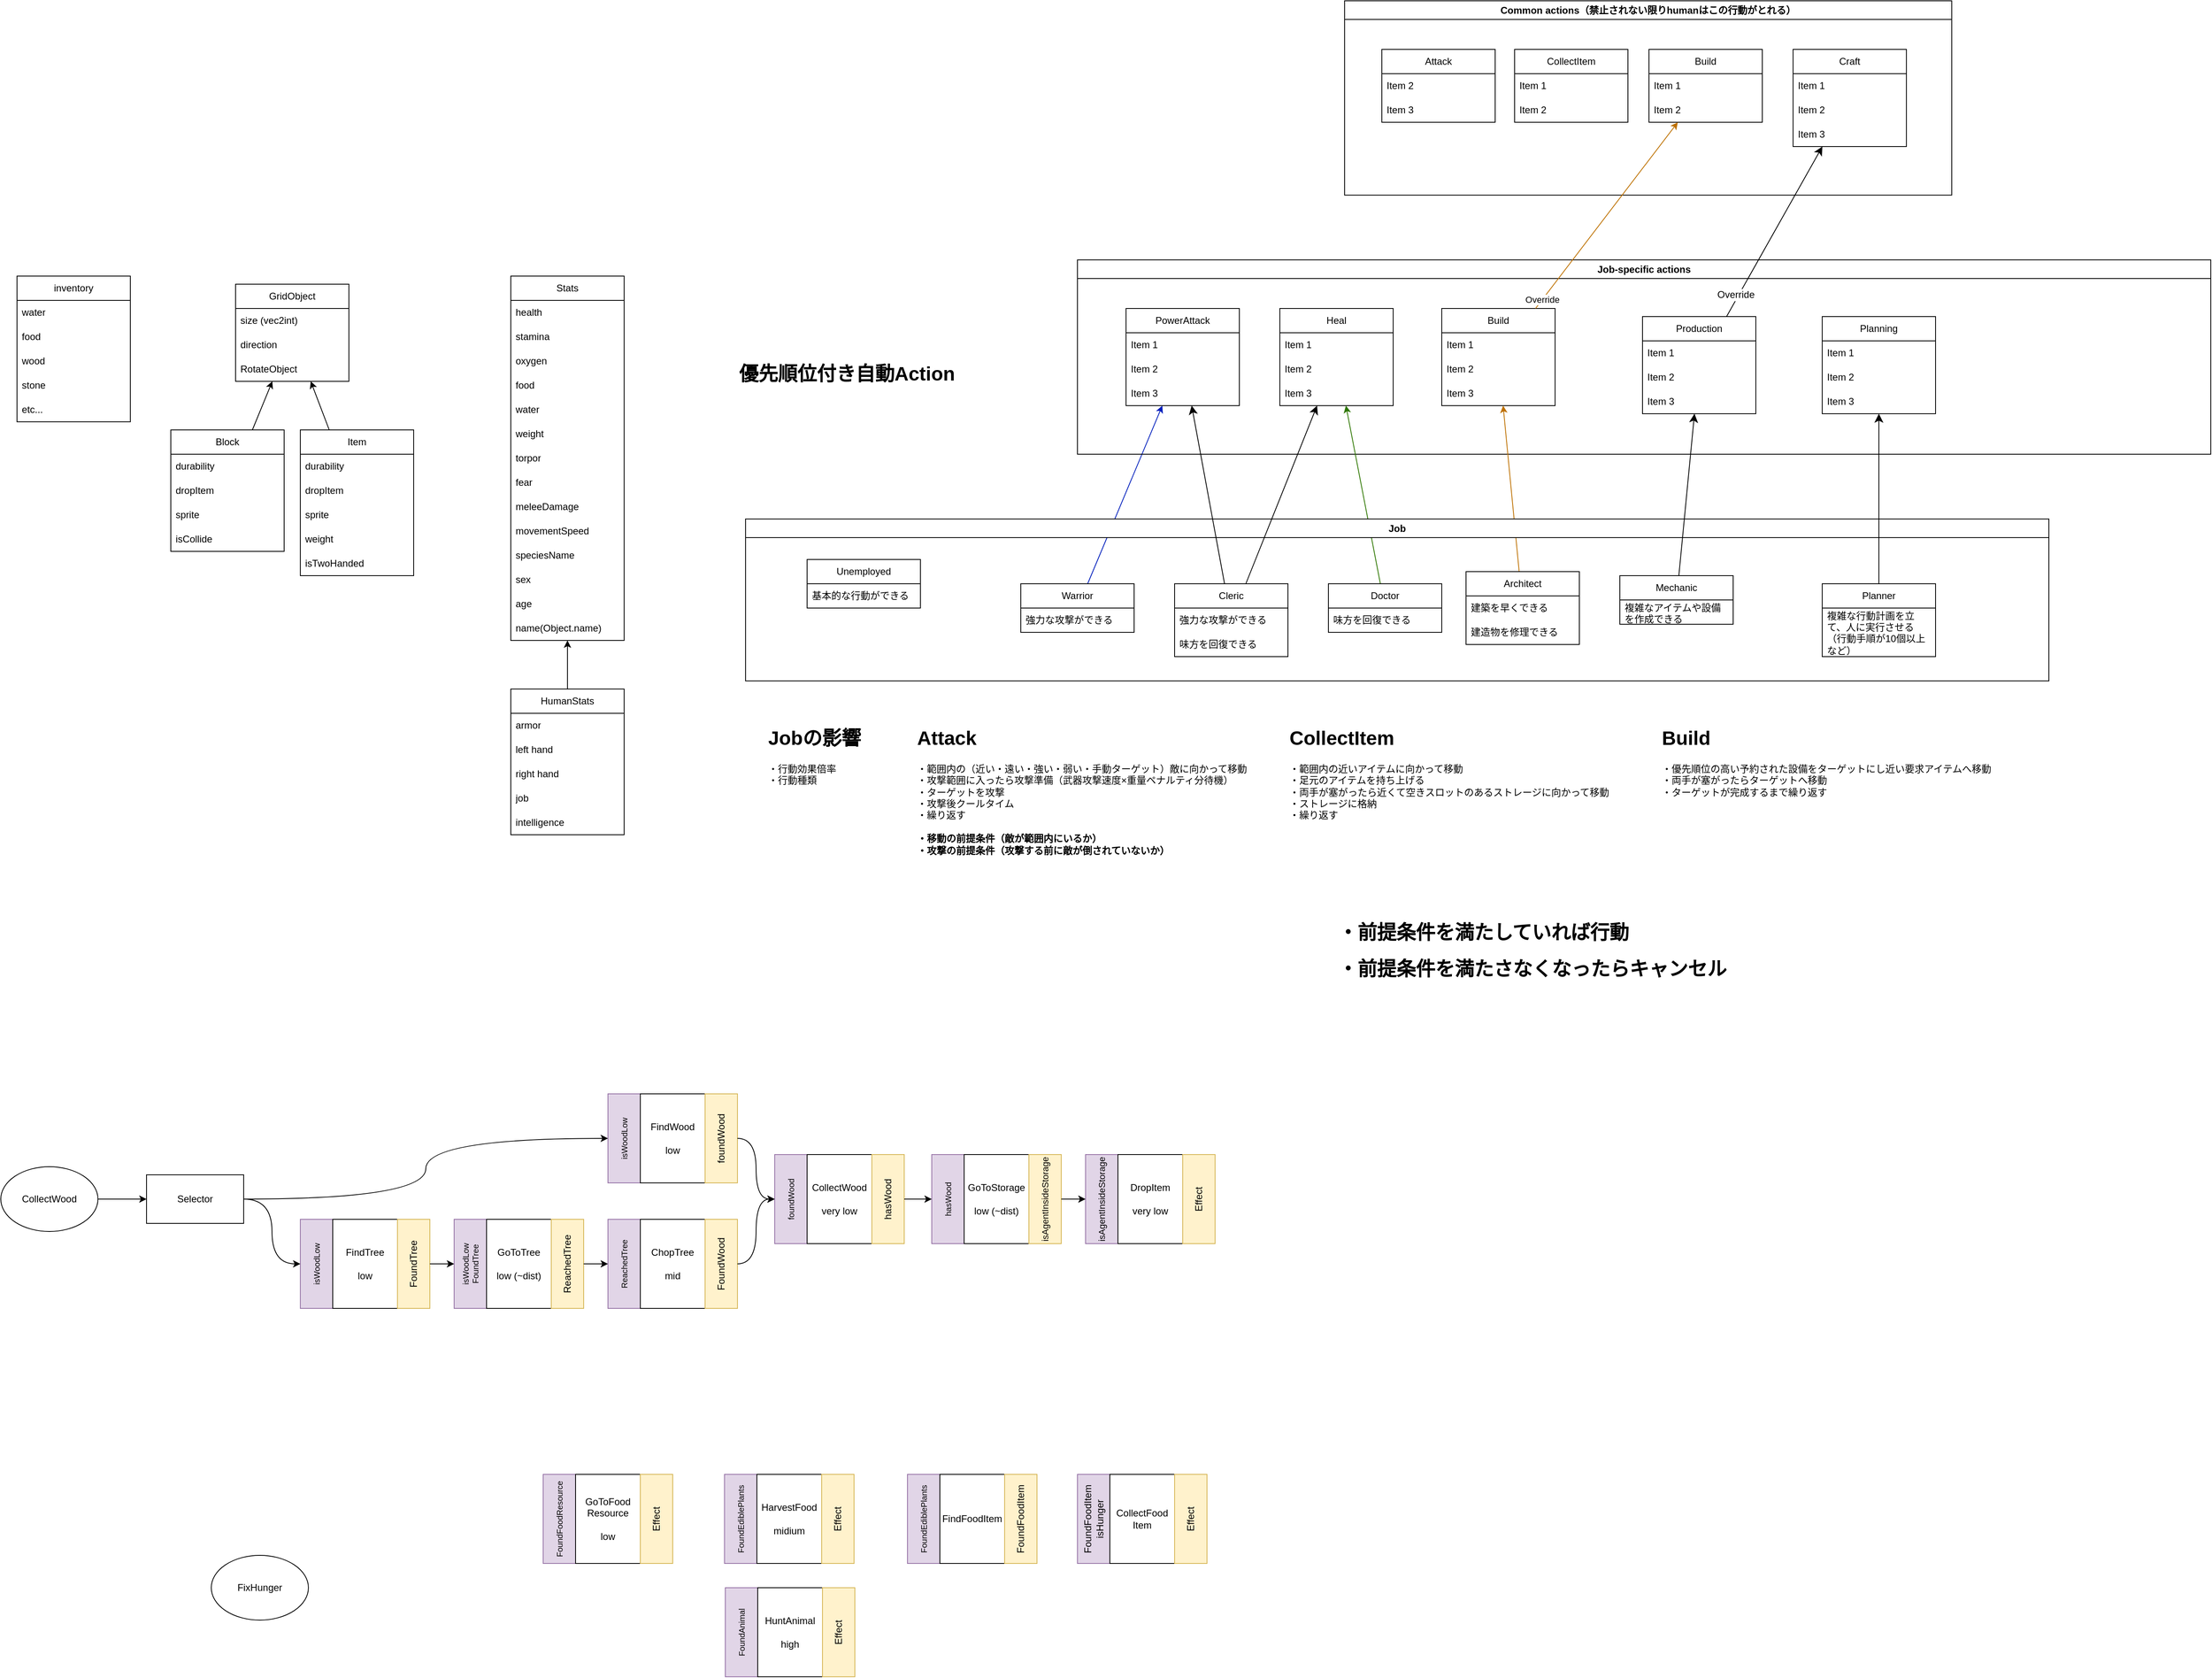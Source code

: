 <mxfile version="24.4.13" type="device">
  <diagram name="ページ1" id="EYTZkuXl5E_ldiZyhWNG">
    <mxGraphModel dx="1000" dy="1852" grid="1" gridSize="10" guides="1" tooltips="1" connect="1" arrows="1" fold="1" page="1" pageScale="1" pageWidth="827" pageHeight="1169" math="0" shadow="0">
      <root>
        <mxCell id="0" />
        <mxCell id="1" parent="0" />
        <mxCell id="olgXsi8MRwsHeA-cLci6-15" value="inventory" style="swimlane;fontStyle=0;childLayout=stackLayout;horizontal=1;startSize=30;horizontalStack=0;resizeParent=1;resizeParentMax=0;resizeLast=0;collapsible=1;marginBottom=0;whiteSpace=wrap;html=1;" parent="1" vertex="1">
          <mxGeometry x="60" y="50" width="140" height="180" as="geometry" />
        </mxCell>
        <mxCell id="olgXsi8MRwsHeA-cLci6-19" value="water" style="text;strokeColor=none;fillColor=none;align=left;verticalAlign=middle;spacingLeft=4;spacingRight=4;overflow=hidden;points=[[0,0.5],[1,0.5]];portConstraint=eastwest;rotatable=0;whiteSpace=wrap;html=1;" parent="olgXsi8MRwsHeA-cLci6-15" vertex="1">
          <mxGeometry y="30" width="140" height="30" as="geometry" />
        </mxCell>
        <mxCell id="olgXsi8MRwsHeA-cLci6-20" value="food" style="text;strokeColor=none;fillColor=none;align=left;verticalAlign=middle;spacingLeft=4;spacingRight=4;overflow=hidden;points=[[0,0.5],[1,0.5]];portConstraint=eastwest;rotatable=0;whiteSpace=wrap;html=1;" parent="olgXsi8MRwsHeA-cLci6-15" vertex="1">
          <mxGeometry y="60" width="140" height="30" as="geometry" />
        </mxCell>
        <mxCell id="olgXsi8MRwsHeA-cLci6-16" value="wood" style="text;strokeColor=none;fillColor=none;align=left;verticalAlign=middle;spacingLeft=4;spacingRight=4;overflow=hidden;points=[[0,0.5],[1,0.5]];portConstraint=eastwest;rotatable=0;whiteSpace=wrap;html=1;" parent="olgXsi8MRwsHeA-cLci6-15" vertex="1">
          <mxGeometry y="90" width="140" height="30" as="geometry" />
        </mxCell>
        <mxCell id="olgXsi8MRwsHeA-cLci6-17" value="stone" style="text;strokeColor=none;fillColor=none;align=left;verticalAlign=middle;spacingLeft=4;spacingRight=4;overflow=hidden;points=[[0,0.5],[1,0.5]];portConstraint=eastwest;rotatable=0;whiteSpace=wrap;html=1;" parent="olgXsi8MRwsHeA-cLci6-15" vertex="1">
          <mxGeometry y="120" width="140" height="30" as="geometry" />
        </mxCell>
        <mxCell id="olgXsi8MRwsHeA-cLci6-37" value="etc..." style="text;strokeColor=none;fillColor=none;align=left;verticalAlign=middle;spacingLeft=4;spacingRight=4;overflow=hidden;points=[[0,0.5],[1,0.5]];portConstraint=eastwest;rotatable=0;whiteSpace=wrap;html=1;" parent="olgXsi8MRwsHeA-cLci6-15" vertex="1">
          <mxGeometry y="150" width="140" height="30" as="geometry" />
        </mxCell>
        <mxCell id="olgXsi8MRwsHeA-cLci6-50" style="rounded=0;orthogonalLoop=1;jettySize=auto;html=1;" parent="1" source="olgXsi8MRwsHeA-cLci6-22" target="olgXsi8MRwsHeA-cLci6-45" edge="1">
          <mxGeometry relative="1" as="geometry" />
        </mxCell>
        <mxCell id="olgXsi8MRwsHeA-cLci6-22" value="HumanStats" style="swimlane;fontStyle=0;childLayout=stackLayout;horizontal=1;startSize=30;horizontalStack=0;resizeParent=1;resizeParentMax=0;resizeLast=0;collapsible=1;marginBottom=0;whiteSpace=wrap;html=1;" parent="1" vertex="1">
          <mxGeometry x="670" y="560" width="140" height="180" as="geometry" />
        </mxCell>
        <mxCell id="olgXsi8MRwsHeA-cLci6-36" value="armor" style="text;strokeColor=none;fillColor=none;align=left;verticalAlign=middle;spacingLeft=4;spacingRight=4;overflow=hidden;points=[[0,0.5],[1,0.5]];portConstraint=eastwest;rotatable=0;whiteSpace=wrap;html=1;" parent="olgXsi8MRwsHeA-cLci6-22" vertex="1">
          <mxGeometry y="30" width="140" height="30" as="geometry" />
        </mxCell>
        <mxCell id="olgXsi8MRwsHeA-cLci6-34" value="left hand" style="text;strokeColor=none;fillColor=none;align=left;verticalAlign=middle;spacingLeft=4;spacingRight=4;overflow=hidden;points=[[0,0.5],[1,0.5]];portConstraint=eastwest;rotatable=0;whiteSpace=wrap;html=1;" parent="olgXsi8MRwsHeA-cLci6-22" vertex="1">
          <mxGeometry y="60" width="140" height="30" as="geometry" />
        </mxCell>
        <mxCell id="olgXsi8MRwsHeA-cLci6-33" value="right hand" style="text;strokeColor=none;fillColor=none;align=left;verticalAlign=middle;spacingLeft=4;spacingRight=4;overflow=hidden;points=[[0,0.5],[1,0.5]];portConstraint=eastwest;rotatable=0;whiteSpace=wrap;html=1;" parent="olgXsi8MRwsHeA-cLci6-22" vertex="1">
          <mxGeometry y="90" width="140" height="30" as="geometry" />
        </mxCell>
        <mxCell id="lYN2EjNfxNIX7RNGXUfa-125" value="job" style="text;strokeColor=none;fillColor=none;align=left;verticalAlign=middle;spacingLeft=4;spacingRight=4;overflow=hidden;points=[[0,0.5],[1,0.5]];portConstraint=eastwest;rotatable=0;whiteSpace=wrap;html=1;" parent="olgXsi8MRwsHeA-cLci6-22" vertex="1">
          <mxGeometry y="120" width="140" height="30" as="geometry" />
        </mxCell>
        <mxCell id="lYN2EjNfxNIX7RNGXUfa-171" value="intelligence" style="text;strokeColor=none;fillColor=none;align=left;verticalAlign=middle;spacingLeft=4;spacingRight=4;overflow=hidden;points=[[0,0.5],[1,0.5]];portConstraint=eastwest;rotatable=0;whiteSpace=wrap;html=1;" parent="olgXsi8MRwsHeA-cLci6-22" vertex="1">
          <mxGeometry y="150" width="140" height="30" as="geometry" />
        </mxCell>
        <mxCell id="olgXsi8MRwsHeA-cLci6-45" value="Stats" style="swimlane;fontStyle=0;childLayout=stackLayout;horizontal=1;startSize=30;horizontalStack=0;resizeParent=1;resizeParentMax=0;resizeLast=0;collapsible=1;marginBottom=0;whiteSpace=wrap;html=1;" parent="1" vertex="1">
          <mxGeometry x="670" y="50" width="140" height="450" as="geometry" />
        </mxCell>
        <mxCell id="olgXsi8MRwsHeA-cLci6-28" value="health" style="text;strokeColor=none;fillColor=none;align=left;verticalAlign=middle;spacingLeft=4;spacingRight=4;overflow=hidden;points=[[0,0.5],[1,0.5]];portConstraint=eastwest;rotatable=0;whiteSpace=wrap;html=1;" parent="olgXsi8MRwsHeA-cLci6-45" vertex="1">
          <mxGeometry y="30" width="140" height="30" as="geometry" />
        </mxCell>
        <mxCell id="olgXsi8MRwsHeA-cLci6-29" value="stamina" style="text;strokeColor=none;fillColor=none;align=left;verticalAlign=middle;spacingLeft=4;spacingRight=4;overflow=hidden;points=[[0,0.5],[1,0.5]];portConstraint=eastwest;rotatable=0;whiteSpace=wrap;html=1;" parent="olgXsi8MRwsHeA-cLci6-45" vertex="1">
          <mxGeometry y="60" width="140" height="30" as="geometry" />
        </mxCell>
        <mxCell id="olgXsi8MRwsHeA-cLci6-41" value="oxygen" style="text;strokeColor=none;fillColor=none;align=left;verticalAlign=middle;spacingLeft=4;spacingRight=4;overflow=hidden;points=[[0,0.5],[1,0.5]];portConstraint=eastwest;rotatable=0;whiteSpace=wrap;html=1;" parent="olgXsi8MRwsHeA-cLci6-45" vertex="1">
          <mxGeometry y="90" width="140" height="30" as="geometry" />
        </mxCell>
        <mxCell id="olgXsi8MRwsHeA-cLci6-42" value="food" style="text;strokeColor=none;fillColor=none;align=left;verticalAlign=middle;spacingLeft=4;spacingRight=4;overflow=hidden;points=[[0,0.5],[1,0.5]];portConstraint=eastwest;rotatable=0;whiteSpace=wrap;html=1;" parent="olgXsi8MRwsHeA-cLci6-45" vertex="1">
          <mxGeometry y="120" width="140" height="30" as="geometry" />
        </mxCell>
        <mxCell id="olgXsi8MRwsHeA-cLci6-43" value="water" style="text;strokeColor=none;fillColor=none;align=left;verticalAlign=middle;spacingLeft=4;spacingRight=4;overflow=hidden;points=[[0,0.5],[1,0.5]];portConstraint=eastwest;rotatable=0;whiteSpace=wrap;html=1;" parent="olgXsi8MRwsHeA-cLci6-45" vertex="1">
          <mxGeometry y="150" width="140" height="30" as="geometry" />
        </mxCell>
        <mxCell id="olgXsi8MRwsHeA-cLci6-44" value="weight" style="text;strokeColor=none;fillColor=none;align=left;verticalAlign=middle;spacingLeft=4;spacingRight=4;overflow=hidden;points=[[0,0.5],[1,0.5]];portConstraint=eastwest;rotatable=0;whiteSpace=wrap;html=1;" parent="olgXsi8MRwsHeA-cLci6-45" vertex="1">
          <mxGeometry y="180" width="140" height="30" as="geometry" />
        </mxCell>
        <mxCell id="olgXsi8MRwsHeA-cLci6-40" value="torpor" style="text;strokeColor=none;fillColor=none;align=left;verticalAlign=middle;spacingLeft=4;spacingRight=4;overflow=hidden;points=[[0,0.5],[1,0.5]];portConstraint=eastwest;rotatable=0;whiteSpace=wrap;html=1;" parent="olgXsi8MRwsHeA-cLci6-45" vertex="1">
          <mxGeometry y="210" width="140" height="30" as="geometry" />
        </mxCell>
        <mxCell id="lYN2EjNfxNIX7RNGXUfa-168" value="fear" style="text;strokeColor=none;fillColor=none;align=left;verticalAlign=middle;spacingLeft=4;spacingRight=4;overflow=hidden;points=[[0,0.5],[1,0.5]];portConstraint=eastwest;rotatable=0;whiteSpace=wrap;html=1;" parent="olgXsi8MRwsHeA-cLci6-45" vertex="1">
          <mxGeometry y="240" width="140" height="30" as="geometry" />
        </mxCell>
        <mxCell id="lYN2EjNfxNIX7RNGXUfa-1" value="meleeDamage" style="text;strokeColor=none;fillColor=none;align=left;verticalAlign=middle;spacingLeft=4;spacingRight=4;overflow=hidden;points=[[0,0.5],[1,0.5]];portConstraint=eastwest;rotatable=0;whiteSpace=wrap;html=1;" parent="olgXsi8MRwsHeA-cLci6-45" vertex="1">
          <mxGeometry y="270" width="140" height="30" as="geometry" />
        </mxCell>
        <mxCell id="lYN2EjNfxNIX7RNGXUfa-2" value="movementSpeed" style="text;strokeColor=none;fillColor=none;align=left;verticalAlign=middle;spacingLeft=4;spacingRight=4;overflow=hidden;points=[[0,0.5],[1,0.5]];portConstraint=eastwest;rotatable=0;whiteSpace=wrap;html=1;" parent="olgXsi8MRwsHeA-cLci6-45" vertex="1">
          <mxGeometry y="300" width="140" height="30" as="geometry" />
        </mxCell>
        <mxCell id="lYN2EjNfxNIX7RNGXUfa-22" value="speciesName" style="text;strokeColor=none;fillColor=none;align=left;verticalAlign=middle;spacingLeft=4;spacingRight=4;overflow=hidden;points=[[0,0.5],[1,0.5]];portConstraint=eastwest;rotatable=0;whiteSpace=wrap;html=1;" parent="olgXsi8MRwsHeA-cLci6-45" vertex="1">
          <mxGeometry y="330" width="140" height="30" as="geometry" />
        </mxCell>
        <mxCell id="lYN2EjNfxNIX7RNGXUfa-24" value="sex" style="text;strokeColor=none;fillColor=none;align=left;verticalAlign=middle;spacingLeft=4;spacingRight=4;overflow=hidden;points=[[0,0.5],[1,0.5]];portConstraint=eastwest;rotatable=0;whiteSpace=wrap;html=1;" parent="olgXsi8MRwsHeA-cLci6-45" vertex="1">
          <mxGeometry y="360" width="140" height="30" as="geometry" />
        </mxCell>
        <mxCell id="lYN2EjNfxNIX7RNGXUfa-23" value="age" style="text;strokeColor=none;fillColor=none;align=left;verticalAlign=middle;spacingLeft=4;spacingRight=4;overflow=hidden;points=[[0,0.5],[1,0.5]];portConstraint=eastwest;rotatable=0;whiteSpace=wrap;html=1;" parent="olgXsi8MRwsHeA-cLci6-45" vertex="1">
          <mxGeometry y="390" width="140" height="30" as="geometry" />
        </mxCell>
        <mxCell id="lYN2EjNfxNIX7RNGXUfa-124" value="name(Object.name)" style="text;strokeColor=none;fillColor=none;align=left;verticalAlign=middle;spacingLeft=4;spacingRight=4;overflow=hidden;points=[[0,0.5],[1,0.5]];portConstraint=eastwest;rotatable=0;whiteSpace=wrap;html=1;" parent="olgXsi8MRwsHeA-cLci6-45" vertex="1">
          <mxGeometry y="420" width="140" height="30" as="geometry" />
        </mxCell>
        <mxCell id="lYN2EjNfxNIX7RNGXUfa-50" style="edgeStyle=none;rounded=0;orthogonalLoop=1;jettySize=auto;html=1;" parent="1" source="lYN2EjNfxNIX7RNGXUfa-3" target="lYN2EjNfxNIX7RNGXUfa-44" edge="1">
          <mxGeometry relative="1" as="geometry" />
        </mxCell>
        <mxCell id="lYN2EjNfxNIX7RNGXUfa-3" value="Block" style="swimlane;fontStyle=0;childLayout=stackLayout;horizontal=1;startSize=30;horizontalStack=0;resizeParent=1;resizeParentMax=0;resizeLast=0;collapsible=1;marginBottom=0;whiteSpace=wrap;html=1;" parent="1" vertex="1">
          <mxGeometry x="250" y="240" width="140" height="150" as="geometry" />
        </mxCell>
        <mxCell id="lYN2EjNfxNIX7RNGXUfa-6" value="durability" style="text;strokeColor=none;fillColor=none;align=left;verticalAlign=middle;spacingLeft=4;spacingRight=4;overflow=hidden;points=[[0,0.5],[1,0.5]];portConstraint=eastwest;rotatable=0;whiteSpace=wrap;html=1;" parent="lYN2EjNfxNIX7RNGXUfa-3" vertex="1">
          <mxGeometry y="30" width="140" height="30" as="geometry" />
        </mxCell>
        <mxCell id="lYN2EjNfxNIX7RNGXUfa-13" value="dropItem" style="text;strokeColor=none;fillColor=none;align=left;verticalAlign=middle;spacingLeft=4;spacingRight=4;overflow=hidden;points=[[0,0.5],[1,0.5]];portConstraint=eastwest;rotatable=0;whiteSpace=wrap;html=1;" parent="lYN2EjNfxNIX7RNGXUfa-3" vertex="1">
          <mxGeometry y="60" width="140" height="30" as="geometry" />
        </mxCell>
        <mxCell id="lYN2EjNfxNIX7RNGXUfa-14" value="sprite" style="text;strokeColor=none;fillColor=none;align=left;verticalAlign=middle;spacingLeft=4;spacingRight=4;overflow=hidden;points=[[0,0.5],[1,0.5]];portConstraint=eastwest;rotatable=0;whiteSpace=wrap;html=1;" parent="lYN2EjNfxNIX7RNGXUfa-3" vertex="1">
          <mxGeometry y="90" width="140" height="30" as="geometry" />
        </mxCell>
        <mxCell id="lYN2EjNfxNIX7RNGXUfa-21" value="isCollide" style="text;strokeColor=none;fillColor=none;align=left;verticalAlign=middle;spacingLeft=4;spacingRight=4;overflow=hidden;points=[[0,0.5],[1,0.5]];portConstraint=eastwest;rotatable=0;whiteSpace=wrap;html=1;" parent="lYN2EjNfxNIX7RNGXUfa-3" vertex="1">
          <mxGeometry y="120" width="140" height="30" as="geometry" />
        </mxCell>
        <mxCell id="lYN2EjNfxNIX7RNGXUfa-51" style="edgeStyle=none;rounded=0;orthogonalLoop=1;jettySize=auto;html=1;" parent="1" source="lYN2EjNfxNIX7RNGXUfa-29" target="lYN2EjNfxNIX7RNGXUfa-44" edge="1">
          <mxGeometry relative="1" as="geometry" />
        </mxCell>
        <mxCell id="lYN2EjNfxNIX7RNGXUfa-29" value="Item" style="swimlane;fontStyle=0;childLayout=stackLayout;horizontal=1;startSize=30;horizontalStack=0;resizeParent=1;resizeParentMax=0;resizeLast=0;collapsible=1;marginBottom=0;whiteSpace=wrap;html=1;" parent="1" vertex="1">
          <mxGeometry x="410" y="240" width="140" height="180" as="geometry" />
        </mxCell>
        <mxCell id="lYN2EjNfxNIX7RNGXUfa-32" value="durability" style="text;strokeColor=none;fillColor=none;align=left;verticalAlign=middle;spacingLeft=4;spacingRight=4;overflow=hidden;points=[[0,0.5],[1,0.5]];portConstraint=eastwest;rotatable=0;whiteSpace=wrap;html=1;" parent="lYN2EjNfxNIX7RNGXUfa-29" vertex="1">
          <mxGeometry y="30" width="140" height="30" as="geometry" />
        </mxCell>
        <mxCell id="lYN2EjNfxNIX7RNGXUfa-33" value="dropItem" style="text;strokeColor=none;fillColor=none;align=left;verticalAlign=middle;spacingLeft=4;spacingRight=4;overflow=hidden;points=[[0,0.5],[1,0.5]];portConstraint=eastwest;rotatable=0;whiteSpace=wrap;html=1;" parent="lYN2EjNfxNIX7RNGXUfa-29" vertex="1">
          <mxGeometry y="60" width="140" height="30" as="geometry" />
        </mxCell>
        <mxCell id="lYN2EjNfxNIX7RNGXUfa-34" value="sprite" style="text;strokeColor=none;fillColor=none;align=left;verticalAlign=middle;spacingLeft=4;spacingRight=4;overflow=hidden;points=[[0,0.5],[1,0.5]];portConstraint=eastwest;rotatable=0;whiteSpace=wrap;html=1;" parent="lYN2EjNfxNIX7RNGXUfa-29" vertex="1">
          <mxGeometry y="90" width="140" height="30" as="geometry" />
        </mxCell>
        <mxCell id="lYN2EjNfxNIX7RNGXUfa-35" value="weight" style="text;strokeColor=none;fillColor=none;align=left;verticalAlign=middle;spacingLeft=4;spacingRight=4;overflow=hidden;points=[[0,0.5],[1,0.5]];portConstraint=eastwest;rotatable=0;whiteSpace=wrap;html=1;" parent="lYN2EjNfxNIX7RNGXUfa-29" vertex="1">
          <mxGeometry y="120" width="140" height="30" as="geometry" />
        </mxCell>
        <mxCell id="lYN2EjNfxNIX7RNGXUfa-126" value="isTwoHanded" style="text;strokeColor=none;fillColor=none;align=left;verticalAlign=middle;spacingLeft=4;spacingRight=4;overflow=hidden;points=[[0,0.5],[1,0.5]];portConstraint=eastwest;rotatable=0;whiteSpace=wrap;html=1;" parent="lYN2EjNfxNIX7RNGXUfa-29" vertex="1">
          <mxGeometry y="150" width="140" height="30" as="geometry" />
        </mxCell>
        <mxCell id="lYN2EjNfxNIX7RNGXUfa-44" value="GridObject" style="swimlane;fontStyle=0;childLayout=stackLayout;horizontal=1;startSize=30;horizontalStack=0;resizeParent=1;resizeParentMax=0;resizeLast=0;collapsible=1;marginBottom=0;whiteSpace=wrap;html=1;" parent="1" vertex="1">
          <mxGeometry x="330" y="60" width="140" height="120" as="geometry" />
        </mxCell>
        <mxCell id="lYN2EjNfxNIX7RNGXUfa-48" value="size (vec2int)" style="text;strokeColor=none;fillColor=none;align=left;verticalAlign=middle;spacingLeft=4;spacingRight=4;overflow=hidden;points=[[0,0.5],[1,0.5]];portConstraint=eastwest;rotatable=0;whiteSpace=wrap;html=1;" parent="lYN2EjNfxNIX7RNGXUfa-44" vertex="1">
          <mxGeometry y="30" width="140" height="30" as="geometry" />
        </mxCell>
        <mxCell id="lYN2EjNfxNIX7RNGXUfa-49" value="direction" style="text;strokeColor=none;fillColor=none;align=left;verticalAlign=middle;spacingLeft=4;spacingRight=4;overflow=hidden;points=[[0,0.5],[1,0.5]];portConstraint=eastwest;rotatable=0;whiteSpace=wrap;html=1;" parent="lYN2EjNfxNIX7RNGXUfa-44" vertex="1">
          <mxGeometry y="60" width="140" height="30" as="geometry" />
        </mxCell>
        <mxCell id="lYN2EjNfxNIX7RNGXUfa-54" value="RotateObject" style="text;strokeColor=none;fillColor=none;align=left;verticalAlign=middle;spacingLeft=4;spacingRight=4;overflow=hidden;points=[[0,0.5],[1,0.5]];portConstraint=eastwest;rotatable=0;whiteSpace=wrap;html=1;" parent="lYN2EjNfxNIX7RNGXUfa-44" vertex="1">
          <mxGeometry y="90" width="140" height="30" as="geometry" />
        </mxCell>
        <mxCell id="lYN2EjNfxNIX7RNGXUfa-55" value="CollectItem" style="swimlane;fontStyle=0;childLayout=stackLayout;horizontal=1;startSize=30;horizontalStack=0;resizeParent=1;resizeParentMax=0;resizeLast=0;collapsible=1;marginBottom=0;whiteSpace=wrap;html=1;" parent="1" vertex="1">
          <mxGeometry x="1910" y="-230" width="140" height="90" as="geometry" />
        </mxCell>
        <mxCell id="lYN2EjNfxNIX7RNGXUfa-56" value="Item 1" style="text;strokeColor=none;fillColor=none;align=left;verticalAlign=middle;spacingLeft=4;spacingRight=4;overflow=hidden;points=[[0,0.5],[1,0.5]];portConstraint=eastwest;rotatable=0;whiteSpace=wrap;html=1;" parent="lYN2EjNfxNIX7RNGXUfa-55" vertex="1">
          <mxGeometry y="30" width="140" height="30" as="geometry" />
        </mxCell>
        <mxCell id="lYN2EjNfxNIX7RNGXUfa-57" value="Item 2" style="text;strokeColor=none;fillColor=none;align=left;verticalAlign=middle;spacingLeft=4;spacingRight=4;overflow=hidden;points=[[0,0.5],[1,0.5]];portConstraint=eastwest;rotatable=0;whiteSpace=wrap;html=1;" parent="lYN2EjNfxNIX7RNGXUfa-55" vertex="1">
          <mxGeometry y="60" width="140" height="30" as="geometry" />
        </mxCell>
        <mxCell id="lYN2EjNfxNIX7RNGXUfa-59" value="Attack" style="swimlane;fontStyle=0;childLayout=stackLayout;horizontal=1;startSize=30;horizontalStack=0;resizeParent=1;resizeParentMax=0;resizeLast=0;collapsible=1;marginBottom=0;whiteSpace=wrap;html=1;" parent="1" vertex="1">
          <mxGeometry x="1746" y="-230" width="140" height="90" as="geometry" />
        </mxCell>
        <mxCell id="lYN2EjNfxNIX7RNGXUfa-61" value="Item 2" style="text;strokeColor=none;fillColor=none;align=left;verticalAlign=middle;spacingLeft=4;spacingRight=4;overflow=hidden;points=[[0,0.5],[1,0.5]];portConstraint=eastwest;rotatable=0;whiteSpace=wrap;html=1;" parent="lYN2EjNfxNIX7RNGXUfa-59" vertex="1">
          <mxGeometry y="30" width="140" height="30" as="geometry" />
        </mxCell>
        <mxCell id="lYN2EjNfxNIX7RNGXUfa-62" value="Item 3" style="text;strokeColor=none;fillColor=none;align=left;verticalAlign=middle;spacingLeft=4;spacingRight=4;overflow=hidden;points=[[0,0.5],[1,0.5]];portConstraint=eastwest;rotatable=0;whiteSpace=wrap;html=1;" parent="lYN2EjNfxNIX7RNGXUfa-59" vertex="1">
          <mxGeometry y="60" width="140" height="30" as="geometry" />
        </mxCell>
        <mxCell id="lYN2EjNfxNIX7RNGXUfa-63" value="Build" style="swimlane;fontStyle=0;childLayout=stackLayout;horizontal=1;startSize=30;horizontalStack=0;resizeParent=1;resizeParentMax=0;resizeLast=0;collapsible=1;marginBottom=0;whiteSpace=wrap;html=1;" parent="1" vertex="1">
          <mxGeometry x="2076" y="-230" width="140" height="90" as="geometry" />
        </mxCell>
        <mxCell id="lYN2EjNfxNIX7RNGXUfa-64" value="Item 1" style="text;strokeColor=none;fillColor=none;align=left;verticalAlign=middle;spacingLeft=4;spacingRight=4;overflow=hidden;points=[[0,0.5],[1,0.5]];portConstraint=eastwest;rotatable=0;whiteSpace=wrap;html=1;" parent="lYN2EjNfxNIX7RNGXUfa-63" vertex="1">
          <mxGeometry y="30" width="140" height="30" as="geometry" />
        </mxCell>
        <mxCell id="lYN2EjNfxNIX7RNGXUfa-65" value="Item 2" style="text;strokeColor=none;fillColor=none;align=left;verticalAlign=middle;spacingLeft=4;spacingRight=4;overflow=hidden;points=[[0,0.5],[1,0.5]];portConstraint=eastwest;rotatable=0;whiteSpace=wrap;html=1;" parent="lYN2EjNfxNIX7RNGXUfa-63" vertex="1">
          <mxGeometry y="60" width="140" height="30" as="geometry" />
        </mxCell>
        <mxCell id="lYN2EjNfxNIX7RNGXUfa-90" style="edgeStyle=none;rounded=0;orthogonalLoop=1;jettySize=auto;html=1;fillColor=#0050ef;strokeColor=#001DBC;" parent="1" source="lYN2EjNfxNIX7RNGXUfa-67" target="lYN2EjNfxNIX7RNGXUfa-86" edge="1">
          <mxGeometry relative="1" as="geometry" />
        </mxCell>
        <mxCell id="lYN2EjNfxNIX7RNGXUfa-71" value="Unemployed" style="swimlane;fontStyle=0;childLayout=stackLayout;horizontal=1;startSize=30;horizontalStack=0;resizeParent=1;resizeParentMax=0;resizeLast=0;collapsible=1;marginBottom=0;whiteSpace=wrap;html=1;" parent="1" vertex="1">
          <mxGeometry x="1036" y="400" width="140" height="60" as="geometry" />
        </mxCell>
        <mxCell id="lYN2EjNfxNIX7RNGXUfa-72" value="基本的な行動ができる" style="text;strokeColor=none;fillColor=none;align=left;verticalAlign=middle;spacingLeft=4;spacingRight=4;overflow=hidden;points=[[0,0.5],[1,0.5]];portConstraint=eastwest;rotatable=0;whiteSpace=wrap;html=1;" parent="lYN2EjNfxNIX7RNGXUfa-71" vertex="1">
          <mxGeometry y="30" width="140" height="30" as="geometry" />
        </mxCell>
        <mxCell id="lYN2EjNfxNIX7RNGXUfa-82" value="Common&amp;nbsp;&lt;span style=&quot;background-color: initial;&quot;&gt;actions（禁止されない限りhumanはこの行動がとれる）&lt;/span&gt;" style="swimlane;whiteSpace=wrap;html=1;" parent="1" vertex="1">
          <mxGeometry x="1700" y="-290" width="750" height="240" as="geometry" />
        </mxCell>
        <mxCell id="lYN2EjNfxNIX7RNGXUfa-180" value="Craft" style="swimlane;fontStyle=0;childLayout=stackLayout;horizontal=1;startSize=30;horizontalStack=0;resizeParent=1;resizeParentMax=0;resizeLast=0;collapsible=1;marginBottom=0;whiteSpace=wrap;html=1;" parent="lYN2EjNfxNIX7RNGXUfa-82" vertex="1">
          <mxGeometry x="554" y="60" width="140" height="120" as="geometry" />
        </mxCell>
        <mxCell id="lYN2EjNfxNIX7RNGXUfa-181" value="Item 1" style="text;strokeColor=none;fillColor=none;align=left;verticalAlign=middle;spacingLeft=4;spacingRight=4;overflow=hidden;points=[[0,0.5],[1,0.5]];portConstraint=eastwest;rotatable=0;whiteSpace=wrap;html=1;" parent="lYN2EjNfxNIX7RNGXUfa-180" vertex="1">
          <mxGeometry y="30" width="140" height="30" as="geometry" />
        </mxCell>
        <mxCell id="lYN2EjNfxNIX7RNGXUfa-182" value="Item 2" style="text;strokeColor=none;fillColor=none;align=left;verticalAlign=middle;spacingLeft=4;spacingRight=4;overflow=hidden;points=[[0,0.5],[1,0.5]];portConstraint=eastwest;rotatable=0;whiteSpace=wrap;html=1;" parent="lYN2EjNfxNIX7RNGXUfa-180" vertex="1">
          <mxGeometry y="60" width="140" height="30" as="geometry" />
        </mxCell>
        <mxCell id="lYN2EjNfxNIX7RNGXUfa-183" value="Item 3" style="text;strokeColor=none;fillColor=none;align=left;verticalAlign=middle;spacingLeft=4;spacingRight=4;overflow=hidden;points=[[0,0.5],[1,0.5]];portConstraint=eastwest;rotatable=0;whiteSpace=wrap;html=1;" parent="lYN2EjNfxNIX7RNGXUfa-180" vertex="1">
          <mxGeometry y="90" width="140" height="30" as="geometry" />
        </mxCell>
        <mxCell id="lYN2EjNfxNIX7RNGXUfa-95" value="Job-specific actions" style="swimlane;whiteSpace=wrap;html=1;" parent="1" vertex="1">
          <mxGeometry x="1370" y="30" width="1400" height="240" as="geometry" />
        </mxCell>
        <mxCell id="lYN2EjNfxNIX7RNGXUfa-86" value="PowerAttack" style="swimlane;fontStyle=0;childLayout=stackLayout;horizontal=1;startSize=30;horizontalStack=0;resizeParent=1;resizeParentMax=0;resizeLast=0;collapsible=1;marginBottom=0;whiteSpace=wrap;html=1;" parent="lYN2EjNfxNIX7RNGXUfa-95" vertex="1">
          <mxGeometry x="60" y="60" width="140" height="120" as="geometry" />
        </mxCell>
        <mxCell id="lYN2EjNfxNIX7RNGXUfa-87" value="Item 1" style="text;strokeColor=none;fillColor=none;align=left;verticalAlign=middle;spacingLeft=4;spacingRight=4;overflow=hidden;points=[[0,0.5],[1,0.5]];portConstraint=eastwest;rotatable=0;whiteSpace=wrap;html=1;" parent="lYN2EjNfxNIX7RNGXUfa-86" vertex="1">
          <mxGeometry y="30" width="140" height="30" as="geometry" />
        </mxCell>
        <mxCell id="lYN2EjNfxNIX7RNGXUfa-88" value="Item 2" style="text;strokeColor=none;fillColor=none;align=left;verticalAlign=middle;spacingLeft=4;spacingRight=4;overflow=hidden;points=[[0,0.5],[1,0.5]];portConstraint=eastwest;rotatable=0;whiteSpace=wrap;html=1;" parent="lYN2EjNfxNIX7RNGXUfa-86" vertex="1">
          <mxGeometry y="60" width="140" height="30" as="geometry" />
        </mxCell>
        <mxCell id="lYN2EjNfxNIX7RNGXUfa-89" value="Item 3" style="text;strokeColor=none;fillColor=none;align=left;verticalAlign=middle;spacingLeft=4;spacingRight=4;overflow=hidden;points=[[0,0.5],[1,0.5]];portConstraint=eastwest;rotatable=0;whiteSpace=wrap;html=1;" parent="lYN2EjNfxNIX7RNGXUfa-86" vertex="1">
          <mxGeometry y="90" width="140" height="30" as="geometry" />
        </mxCell>
        <mxCell id="lYN2EjNfxNIX7RNGXUfa-96" value="Heal" style="swimlane;fontStyle=0;childLayout=stackLayout;horizontal=1;startSize=30;horizontalStack=0;resizeParent=1;resizeParentMax=0;resizeLast=0;collapsible=1;marginBottom=0;whiteSpace=wrap;html=1;" parent="lYN2EjNfxNIX7RNGXUfa-95" vertex="1">
          <mxGeometry x="250" y="60" width="140" height="120" as="geometry" />
        </mxCell>
        <mxCell id="lYN2EjNfxNIX7RNGXUfa-97" value="Item 1" style="text;strokeColor=none;fillColor=none;align=left;verticalAlign=middle;spacingLeft=4;spacingRight=4;overflow=hidden;points=[[0,0.5],[1,0.5]];portConstraint=eastwest;rotatable=0;whiteSpace=wrap;html=1;" parent="lYN2EjNfxNIX7RNGXUfa-96" vertex="1">
          <mxGeometry y="30" width="140" height="30" as="geometry" />
        </mxCell>
        <mxCell id="lYN2EjNfxNIX7RNGXUfa-98" value="Item 2" style="text;strokeColor=none;fillColor=none;align=left;verticalAlign=middle;spacingLeft=4;spacingRight=4;overflow=hidden;points=[[0,0.5],[1,0.5]];portConstraint=eastwest;rotatable=0;whiteSpace=wrap;html=1;" parent="lYN2EjNfxNIX7RNGXUfa-96" vertex="1">
          <mxGeometry y="60" width="140" height="30" as="geometry" />
        </mxCell>
        <mxCell id="lYN2EjNfxNIX7RNGXUfa-99" value="Item 3" style="text;strokeColor=none;fillColor=none;align=left;verticalAlign=middle;spacingLeft=4;spacingRight=4;overflow=hidden;points=[[0,0.5],[1,0.5]];portConstraint=eastwest;rotatable=0;whiteSpace=wrap;html=1;" parent="lYN2EjNfxNIX7RNGXUfa-96" vertex="1">
          <mxGeometry y="90" width="140" height="30" as="geometry" />
        </mxCell>
        <mxCell id="lYN2EjNfxNIX7RNGXUfa-116" value="Build" style="swimlane;fontStyle=0;childLayout=stackLayout;horizontal=1;startSize=30;horizontalStack=0;resizeParent=1;resizeParentMax=0;resizeLast=0;collapsible=1;marginBottom=0;whiteSpace=wrap;html=1;" parent="lYN2EjNfxNIX7RNGXUfa-95" vertex="1">
          <mxGeometry x="450" y="60" width="140" height="120" as="geometry" />
        </mxCell>
        <mxCell id="lYN2EjNfxNIX7RNGXUfa-117" value="Item 1" style="text;strokeColor=none;fillColor=none;align=left;verticalAlign=middle;spacingLeft=4;spacingRight=4;overflow=hidden;points=[[0,0.5],[1,0.5]];portConstraint=eastwest;rotatable=0;whiteSpace=wrap;html=1;" parent="lYN2EjNfxNIX7RNGXUfa-116" vertex="1">
          <mxGeometry y="30" width="140" height="30" as="geometry" />
        </mxCell>
        <mxCell id="lYN2EjNfxNIX7RNGXUfa-118" value="Item 2" style="text;strokeColor=none;fillColor=none;align=left;verticalAlign=middle;spacingLeft=4;spacingRight=4;overflow=hidden;points=[[0,0.5],[1,0.5]];portConstraint=eastwest;rotatable=0;whiteSpace=wrap;html=1;" parent="lYN2EjNfxNIX7RNGXUfa-116" vertex="1">
          <mxGeometry y="60" width="140" height="30" as="geometry" />
        </mxCell>
        <mxCell id="lYN2EjNfxNIX7RNGXUfa-119" value="Item 3" style="text;strokeColor=none;fillColor=none;align=left;verticalAlign=middle;spacingLeft=4;spacingRight=4;overflow=hidden;points=[[0,0.5],[1,0.5]];portConstraint=eastwest;rotatable=0;whiteSpace=wrap;html=1;" parent="lYN2EjNfxNIX7RNGXUfa-116" vertex="1">
          <mxGeometry y="90" width="140" height="30" as="geometry" />
        </mxCell>
        <mxCell id="lYN2EjNfxNIX7RNGXUfa-185" value="Planning" style="swimlane;fontStyle=0;childLayout=stackLayout;horizontal=1;startSize=30;horizontalStack=0;resizeParent=1;resizeParentMax=0;resizeLast=0;collapsible=1;marginBottom=0;whiteSpace=wrap;html=1;" parent="lYN2EjNfxNIX7RNGXUfa-95" vertex="1">
          <mxGeometry x="920" y="70" width="140" height="120" as="geometry" />
        </mxCell>
        <mxCell id="lYN2EjNfxNIX7RNGXUfa-186" value="Item 1" style="text;strokeColor=none;fillColor=none;align=left;verticalAlign=middle;spacingLeft=4;spacingRight=4;overflow=hidden;points=[[0,0.5],[1,0.5]];portConstraint=eastwest;rotatable=0;whiteSpace=wrap;html=1;" parent="lYN2EjNfxNIX7RNGXUfa-185" vertex="1">
          <mxGeometry y="30" width="140" height="30" as="geometry" />
        </mxCell>
        <mxCell id="lYN2EjNfxNIX7RNGXUfa-187" value="Item 2" style="text;strokeColor=none;fillColor=none;align=left;verticalAlign=middle;spacingLeft=4;spacingRight=4;overflow=hidden;points=[[0,0.5],[1,0.5]];portConstraint=eastwest;rotatable=0;whiteSpace=wrap;html=1;" parent="lYN2EjNfxNIX7RNGXUfa-185" vertex="1">
          <mxGeometry y="60" width="140" height="30" as="geometry" />
        </mxCell>
        <mxCell id="lYN2EjNfxNIX7RNGXUfa-188" value="Item 3" style="text;strokeColor=none;fillColor=none;align=left;verticalAlign=middle;spacingLeft=4;spacingRight=4;overflow=hidden;points=[[0,0.5],[1,0.5]];portConstraint=eastwest;rotatable=0;whiteSpace=wrap;html=1;" parent="lYN2EjNfxNIX7RNGXUfa-185" vertex="1">
          <mxGeometry y="90" width="140" height="30" as="geometry" />
        </mxCell>
        <mxCell id="lYN2EjNfxNIX7RNGXUfa-190" value="Production" style="swimlane;fontStyle=0;childLayout=stackLayout;horizontal=1;startSize=30;horizontalStack=0;resizeParent=1;resizeParentMax=0;resizeLast=0;collapsible=1;marginBottom=0;whiteSpace=wrap;html=1;" parent="lYN2EjNfxNIX7RNGXUfa-95" vertex="1">
          <mxGeometry x="698" y="70" width="140" height="120" as="geometry" />
        </mxCell>
        <mxCell id="lYN2EjNfxNIX7RNGXUfa-191" value="Item 1" style="text;strokeColor=none;fillColor=none;align=left;verticalAlign=middle;spacingLeft=4;spacingRight=4;overflow=hidden;points=[[0,0.5],[1,0.5]];portConstraint=eastwest;rotatable=0;whiteSpace=wrap;html=1;" parent="lYN2EjNfxNIX7RNGXUfa-190" vertex="1">
          <mxGeometry y="30" width="140" height="30" as="geometry" />
        </mxCell>
        <mxCell id="lYN2EjNfxNIX7RNGXUfa-192" value="Item 2" style="text;strokeColor=none;fillColor=none;align=left;verticalAlign=middle;spacingLeft=4;spacingRight=4;overflow=hidden;points=[[0,0.5],[1,0.5]];portConstraint=eastwest;rotatable=0;whiteSpace=wrap;html=1;" parent="lYN2EjNfxNIX7RNGXUfa-190" vertex="1">
          <mxGeometry y="60" width="140" height="30" as="geometry" />
        </mxCell>
        <mxCell id="lYN2EjNfxNIX7RNGXUfa-193" value="Item 3" style="text;strokeColor=none;fillColor=none;align=left;verticalAlign=middle;spacingLeft=4;spacingRight=4;overflow=hidden;points=[[0,0.5],[1,0.5]];portConstraint=eastwest;rotatable=0;whiteSpace=wrap;html=1;" parent="lYN2EjNfxNIX7RNGXUfa-190" vertex="1">
          <mxGeometry y="90" width="140" height="30" as="geometry" />
        </mxCell>
        <mxCell id="lYN2EjNfxNIX7RNGXUfa-104" style="edgeStyle=none;rounded=0;orthogonalLoop=1;jettySize=auto;html=1;fillColor=#60a917;strokeColor=#2D7600;" parent="1" source="lYN2EjNfxNIX7RNGXUfa-100" target="lYN2EjNfxNIX7RNGXUfa-96" edge="1">
          <mxGeometry relative="1" as="geometry" />
        </mxCell>
        <mxCell id="lYN2EjNfxNIX7RNGXUfa-120" style="edgeStyle=none;rounded=0;orthogonalLoop=1;jettySize=auto;html=1;fillColor=#f0a30a;strokeColor=#BD7000;" parent="1" source="lYN2EjNfxNIX7RNGXUfa-108" target="lYN2EjNfxNIX7RNGXUfa-116" edge="1">
          <mxGeometry relative="1" as="geometry" />
        </mxCell>
        <mxCell id="lYN2EjNfxNIX7RNGXUfa-121" style="edgeStyle=none;rounded=0;orthogonalLoop=1;jettySize=auto;html=1;fillColor=#f0a30a;strokeColor=#BD7000;" parent="1" source="lYN2EjNfxNIX7RNGXUfa-116" target="lYN2EjNfxNIX7RNGXUfa-63" edge="1">
          <mxGeometry relative="1" as="geometry" />
        </mxCell>
        <mxCell id="lYN2EjNfxNIX7RNGXUfa-122" value="Override" style="edgeLabel;html=1;align=center;verticalAlign=middle;resizable=0;points=[];" parent="lYN2EjNfxNIX7RNGXUfa-121" vertex="1" connectable="0">
          <mxGeometry x="-0.903" relative="1" as="geometry">
            <mxPoint x="-1" as="offset" />
          </mxGeometry>
        </mxCell>
        <mxCell id="lYN2EjNfxNIX7RNGXUfa-127" value="Job" style="swimlane;whiteSpace=wrap;html=1;" parent="1" vertex="1">
          <mxGeometry x="960" y="350" width="1610" height="200" as="geometry" />
        </mxCell>
        <mxCell id="lYN2EjNfxNIX7RNGXUfa-172" value="Mechanic" style="swimlane;fontStyle=0;childLayout=stackLayout;horizontal=1;startSize=30;horizontalStack=0;resizeParent=1;resizeParentMax=0;resizeLast=0;collapsible=1;marginBottom=0;whiteSpace=wrap;html=1;" parent="lYN2EjNfxNIX7RNGXUfa-127" vertex="1">
          <mxGeometry x="1080" y="70" width="140" height="60" as="geometry" />
        </mxCell>
        <mxCell id="lYN2EjNfxNIX7RNGXUfa-173" value="複雑なアイテムや設備を作成できる" style="text;strokeColor=none;fillColor=none;align=left;verticalAlign=middle;spacingLeft=4;spacingRight=4;overflow=hidden;points=[[0,0.5],[1,0.5]];portConstraint=eastwest;rotatable=0;whiteSpace=wrap;html=1;" parent="lYN2EjNfxNIX7RNGXUfa-172" vertex="1">
          <mxGeometry y="30" width="140" height="30" as="geometry" />
        </mxCell>
        <mxCell id="lYN2EjNfxNIX7RNGXUfa-176" value="Planner" style="swimlane;fontStyle=0;childLayout=stackLayout;horizontal=1;startSize=30;horizontalStack=0;resizeParent=1;resizeParentMax=0;resizeLast=0;collapsible=1;marginBottom=0;whiteSpace=wrap;html=1;" parent="lYN2EjNfxNIX7RNGXUfa-127" vertex="1">
          <mxGeometry x="1330" y="80" width="140" height="90" as="geometry" />
        </mxCell>
        <mxCell id="lYN2EjNfxNIX7RNGXUfa-177" value="複雑な行動計画を立て、人に実行させる（行動手順が10個以上など）" style="text;strokeColor=none;fillColor=none;align=left;verticalAlign=middle;spacingLeft=4;spacingRight=4;overflow=hidden;points=[[0,0.5],[1,0.5]];portConstraint=eastwest;rotatable=0;whiteSpace=wrap;html=1;" parent="lYN2EjNfxNIX7RNGXUfa-176" vertex="1">
          <mxGeometry y="30" width="140" height="60" as="geometry" />
        </mxCell>
        <mxCell id="lYN2EjNfxNIX7RNGXUfa-67" value="Warrior" style="swimlane;fontStyle=0;childLayout=stackLayout;horizontal=1;startSize=30;horizontalStack=0;resizeParent=1;resizeParentMax=0;resizeLast=0;collapsible=1;marginBottom=0;whiteSpace=wrap;html=1;" parent="lYN2EjNfxNIX7RNGXUfa-127" vertex="1">
          <mxGeometry x="340" y="80" width="140" height="60" as="geometry" />
        </mxCell>
        <mxCell id="lYN2EjNfxNIX7RNGXUfa-68" value="強力な攻撃ができる" style="text;strokeColor=none;fillColor=none;align=left;verticalAlign=middle;spacingLeft=4;spacingRight=4;overflow=hidden;points=[[0,0.5],[1,0.5]];portConstraint=eastwest;rotatable=0;whiteSpace=wrap;html=1;" parent="lYN2EjNfxNIX7RNGXUfa-67" vertex="1">
          <mxGeometry y="30" width="140" height="30" as="geometry" />
        </mxCell>
        <mxCell id="lYN2EjNfxNIX7RNGXUfa-100" value="Doctor" style="swimlane;fontStyle=0;childLayout=stackLayout;horizontal=1;startSize=30;horizontalStack=0;resizeParent=1;resizeParentMax=0;resizeLast=0;collapsible=1;marginBottom=0;whiteSpace=wrap;html=1;" parent="lYN2EjNfxNIX7RNGXUfa-127" vertex="1">
          <mxGeometry x="720" y="80" width="140" height="60" as="geometry" />
        </mxCell>
        <mxCell id="lYN2EjNfxNIX7RNGXUfa-101" value="味方を回復できる" style="text;strokeColor=none;fillColor=none;align=left;verticalAlign=middle;spacingLeft=4;spacingRight=4;overflow=hidden;points=[[0,0.5],[1,0.5]];portConstraint=eastwest;rotatable=0;whiteSpace=wrap;html=1;" parent="lYN2EjNfxNIX7RNGXUfa-100" vertex="1">
          <mxGeometry y="30" width="140" height="30" as="geometry" />
        </mxCell>
        <mxCell id="lYN2EjNfxNIX7RNGXUfa-108" value="Architect" style="swimlane;fontStyle=0;childLayout=stackLayout;horizontal=1;startSize=30;horizontalStack=0;resizeParent=1;resizeParentMax=0;resizeLast=0;collapsible=1;marginBottom=0;whiteSpace=wrap;html=1;" parent="lYN2EjNfxNIX7RNGXUfa-127" vertex="1">
          <mxGeometry x="890" y="65" width="140" height="90" as="geometry" />
        </mxCell>
        <mxCell id="lYN2EjNfxNIX7RNGXUfa-109" value="建築を早くできる" style="text;strokeColor=none;fillColor=none;align=left;verticalAlign=middle;spacingLeft=4;spacingRight=4;overflow=hidden;points=[[0,0.5],[1,0.5]];portConstraint=eastwest;rotatable=0;whiteSpace=wrap;html=1;" parent="lYN2EjNfxNIX7RNGXUfa-108" vertex="1">
          <mxGeometry y="30" width="140" height="30" as="geometry" />
        </mxCell>
        <mxCell id="lYN2EjNfxNIX7RNGXUfa-110" value="建造物を修理できる" style="text;strokeColor=none;fillColor=none;align=left;verticalAlign=middle;spacingLeft=4;spacingRight=4;overflow=hidden;points=[[0,0.5],[1,0.5]];portConstraint=eastwest;rotatable=0;whiteSpace=wrap;html=1;" parent="lYN2EjNfxNIX7RNGXUfa-108" vertex="1">
          <mxGeometry y="60" width="140" height="30" as="geometry" />
        </mxCell>
        <mxCell id="lYN2EjNfxNIX7RNGXUfa-198" value="Cleric" style="swimlane;fontStyle=0;childLayout=stackLayout;horizontal=1;startSize=30;horizontalStack=0;resizeParent=1;resizeParentMax=0;resizeLast=0;collapsible=1;marginBottom=0;whiteSpace=wrap;html=1;" parent="lYN2EjNfxNIX7RNGXUfa-127" vertex="1">
          <mxGeometry x="530" y="80" width="140" height="90" as="geometry" />
        </mxCell>
        <mxCell id="lYN2EjNfxNIX7RNGXUfa-199" value="強力な攻撃ができる" style="text;strokeColor=none;fillColor=none;align=left;verticalAlign=middle;spacingLeft=4;spacingRight=4;overflow=hidden;points=[[0,0.5],[1,0.5]];portConstraint=eastwest;rotatable=0;whiteSpace=wrap;html=1;" parent="lYN2EjNfxNIX7RNGXUfa-198" vertex="1">
          <mxGeometry y="30" width="140" height="30" as="geometry" />
        </mxCell>
        <mxCell id="lYN2EjNfxNIX7RNGXUfa-202" value="味方を回復できる" style="text;strokeColor=none;fillColor=none;align=left;verticalAlign=middle;spacingLeft=4;spacingRight=4;overflow=hidden;points=[[0,0.5],[1,0.5]];portConstraint=eastwest;rotatable=0;whiteSpace=wrap;html=1;" parent="lYN2EjNfxNIX7RNGXUfa-198" vertex="1">
          <mxGeometry y="60" width="140" height="30" as="geometry" />
        </mxCell>
        <mxCell id="lYN2EjNfxNIX7RNGXUfa-155" value="&lt;h1 style=&quot;margin-top: 0px;&quot;&gt;Jobの影響&lt;/h1&gt;&lt;div&gt;・行動効果倍率&lt;/div&gt;&lt;div&gt;・行動種類&lt;/div&gt;" style="text;html=1;whiteSpace=wrap;overflow=hidden;rounded=0;" parent="1" vertex="1">
          <mxGeometry x="986" y="600" width="180" height="120" as="geometry" />
        </mxCell>
        <mxCell id="lYN2EjNfxNIX7RNGXUfa-164" value="&lt;h1 style=&quot;margin-top: 0px;&quot;&gt;Attack&lt;/h1&gt;&lt;div&gt;・範囲内の（近い・遠い・強い・弱い・手動ターゲット）敵に向かって移動&lt;/div&gt;&lt;div&gt;・攻撃範囲に入ったら攻撃準備（武器攻撃速度×重量ペナルティ分待機）&lt;/div&gt;&lt;div&gt;・ターゲットを攻撃&lt;/div&gt;&lt;div&gt;・攻撃後クールタイム&lt;/div&gt;&lt;div&gt;・繰り返す&lt;/div&gt;&lt;div&gt;&lt;br&gt;&lt;/div&gt;&lt;div&gt;&lt;b&gt;・移動の前提条件（敵が範囲内にいるか）&lt;/b&gt;&lt;/div&gt;&lt;div&gt;&lt;b&gt;・攻撃の前提条件（攻撃する前に敵が倒されていないか）&lt;/b&gt;&lt;/div&gt;" style="text;html=1;whiteSpace=wrap;overflow=hidden;rounded=0;" parent="1" vertex="1">
          <mxGeometry x="1170" y="600" width="434" height="170" as="geometry" />
        </mxCell>
        <mxCell id="lYN2EjNfxNIX7RNGXUfa-165" value="&lt;h1 style=&quot;margin-top: 0px;&quot;&gt;CollectItem&lt;/h1&gt;&lt;div&gt;・範囲内の近いアイテムに向かって移動&lt;/div&gt;&lt;div&gt;・足元のアイテムを持ち上げる&lt;/div&gt;&lt;div&gt;・両手が塞がったら近くて空きスロットのあるストレージに向かって移動&lt;/div&gt;&lt;div&gt;・ストレージに格納&lt;/div&gt;&lt;div&gt;・繰り返す&lt;/div&gt;" style="text;html=1;whiteSpace=wrap;overflow=hidden;rounded=0;" parent="1" vertex="1">
          <mxGeometry x="1630" y="600" width="434" height="120" as="geometry" />
        </mxCell>
        <mxCell id="lYN2EjNfxNIX7RNGXUfa-166" value="&lt;h1 style=&quot;margin-top: 0px;&quot;&gt;Build&lt;/h1&gt;&lt;div&gt;・優先順位の高い予約された設備をターゲットにし近い要求アイテムへ移動&lt;/div&gt;&lt;div&gt;・両手が塞がったらターゲットへ移動&lt;/div&gt;&lt;div&gt;・ターゲットが完成するまで繰り返す&lt;/div&gt;" style="text;html=1;whiteSpace=wrap;overflow=hidden;rounded=0;" parent="1" vertex="1">
          <mxGeometry x="2090" y="600" width="434" height="120" as="geometry" />
        </mxCell>
        <mxCell id="lYN2EjNfxNIX7RNGXUfa-167" value="&lt;h1 style=&quot;margin-top: 0px;&quot;&gt;優先順位付き自動Action&lt;/h1&gt;" style="text;html=1;whiteSpace=wrap;overflow=hidden;rounded=0;" parent="1" vertex="1">
          <mxGeometry x="950" y="150" width="270" height="46" as="geometry" />
        </mxCell>
        <mxCell id="lYN2EjNfxNIX7RNGXUfa-170" value="&lt;h1 style=&quot;margin-top: 0px;&quot;&gt;&lt;font style=&quot;font-size: 24px;&quot;&gt;・前提条件を満たしていれば行動&lt;/font&gt;&lt;/h1&gt;&lt;h1 style=&quot;margin-top: 0px;&quot;&gt;&lt;font style=&quot;font-size: 24px;&quot;&gt;・前提条件を満たさなくなったらキャンセル&lt;/font&gt;&lt;/h1&gt;&lt;div&gt;&lt;font style=&quot;font-size: 24px;&quot;&gt;&lt;br&gt;&lt;/font&gt;&lt;/div&gt;" style="text;html=1;align=left;verticalAlign=top;whiteSpace=wrap;rounded=0;fontSize=12;" parent="1" vertex="1">
          <mxGeometry x="1690" y="840" width="710" height="90" as="geometry" />
        </mxCell>
        <mxCell id="lYN2EjNfxNIX7RNGXUfa-189" style="edgeStyle=none;curved=1;rounded=0;orthogonalLoop=1;jettySize=auto;html=1;fontSize=12;startSize=8;endSize=8;" parent="1" source="lYN2EjNfxNIX7RNGXUfa-176" target="lYN2EjNfxNIX7RNGXUfa-185" edge="1">
          <mxGeometry relative="1" as="geometry" />
        </mxCell>
        <mxCell id="lYN2EjNfxNIX7RNGXUfa-194" style="edgeStyle=none;curved=1;rounded=0;orthogonalLoop=1;jettySize=auto;html=1;fontSize=12;startSize=8;endSize=8;" parent="1" source="lYN2EjNfxNIX7RNGXUfa-172" target="lYN2EjNfxNIX7RNGXUfa-190" edge="1">
          <mxGeometry relative="1" as="geometry" />
        </mxCell>
        <mxCell id="lYN2EjNfxNIX7RNGXUfa-195" style="edgeStyle=none;curved=1;rounded=0;orthogonalLoop=1;jettySize=auto;html=1;fontSize=12;startSize=8;endSize=8;" parent="1" source="lYN2EjNfxNIX7RNGXUfa-190" target="lYN2EjNfxNIX7RNGXUfa-180" edge="1">
          <mxGeometry relative="1" as="geometry" />
        </mxCell>
        <mxCell id="lYN2EjNfxNIX7RNGXUfa-196" value="Override" style="edgeLabel;html=1;align=center;verticalAlign=middle;resizable=0;points=[];fontSize=12;" parent="lYN2EjNfxNIX7RNGXUfa-195" vertex="1" connectable="0">
          <mxGeometry x="-0.764" y="4" relative="1" as="geometry">
            <mxPoint as="offset" />
          </mxGeometry>
        </mxCell>
        <mxCell id="lYN2EjNfxNIX7RNGXUfa-200" style="edgeStyle=none;curved=1;rounded=0;orthogonalLoop=1;jettySize=auto;html=1;fontSize=12;startSize=8;endSize=8;" parent="1" source="lYN2EjNfxNIX7RNGXUfa-198" target="lYN2EjNfxNIX7RNGXUfa-86" edge="1">
          <mxGeometry relative="1" as="geometry" />
        </mxCell>
        <mxCell id="lYN2EjNfxNIX7RNGXUfa-201" style="edgeStyle=none;curved=1;rounded=0;orthogonalLoop=1;jettySize=auto;html=1;fontSize=12;startSize=8;endSize=8;" parent="1" source="lYN2EjNfxNIX7RNGXUfa-198" target="lYN2EjNfxNIX7RNGXUfa-96" edge="1">
          <mxGeometry relative="1" as="geometry" />
        </mxCell>
        <mxCell id="lYN2EjNfxNIX7RNGXUfa-204" value="FixHunger" style="rounded=0;whiteSpace=wrap;html=1;shape=ellipse;perimeter=ellipsePerimeter;" parent="1" vertex="1">
          <mxGeometry x="300" y="1630" width="120" height="80" as="geometry" />
        </mxCell>
        <mxCell id="n049YfIAFxo_4noQibjR-139" value="" style="childLayout=tableLayout;recursiveResize=0;shadow=0;fillColor=none;" vertex="1" parent="1">
          <mxGeometry x="710" y="1530" width="160" height="110" as="geometry" />
        </mxCell>
        <mxCell id="n049YfIAFxo_4noQibjR-144" style="shape=tableRow;horizontal=0;startSize=0;swimlaneHead=0;swimlaneBody=0;top=0;left=0;bottom=0;right=0;dropTarget=0;collapsible=0;recursiveResize=0;expand=0;fontStyle=0;fillColor=none;strokeColor=inherit;" vertex="1" parent="n049YfIAFxo_4noQibjR-139">
          <mxGeometry width="160" height="110" as="geometry" />
        </mxCell>
        <mxCell id="n049YfIAFxo_4noQibjR-145" value="&lt;font style=&quot;font-size: 10px;&quot;&gt;FoundFoodResource&lt;/font&gt;" style="connectable=0;recursiveResize=0;strokeColor=#9673a6;fillColor=#e1d5e7;align=center;whiteSpace=wrap;html=1;horizontal=0;fontSize=10;" vertex="1" parent="n049YfIAFxo_4noQibjR-144">
          <mxGeometry width="40" height="110" as="geometry">
            <mxRectangle width="40" height="110" as="alternateBounds" />
          </mxGeometry>
        </mxCell>
        <mxCell id="n049YfIAFxo_4noQibjR-146" value="GoToFood&lt;div&gt;Resource&lt;/div&gt;&lt;div&gt;&lt;br&gt;&lt;/div&gt;&lt;div&gt;low&lt;/div&gt;" style="connectable=0;recursiveResize=0;strokeColor=inherit;fillColor=none;align=center;whiteSpace=wrap;html=1;" vertex="1" parent="n049YfIAFxo_4noQibjR-144">
          <mxGeometry x="40" width="80" height="110" as="geometry">
            <mxRectangle width="80" height="110" as="alternateBounds" />
          </mxGeometry>
        </mxCell>
        <mxCell id="n049YfIAFxo_4noQibjR-147" value="Effect" style="connectable=0;recursiveResize=0;strokeColor=#d6b656;fillColor=#fff2cc;align=center;whiteSpace=wrap;html=1;horizontal=0;verticalAlign=middle;fontFamily=Helvetica;fontSize=12;fontColor=default;" vertex="1" parent="n049YfIAFxo_4noQibjR-144">
          <mxGeometry x="120" width="40" height="110" as="geometry">
            <mxRectangle width="40" height="110" as="alternateBounds" />
          </mxGeometry>
        </mxCell>
        <mxCell id="n049YfIAFxo_4noQibjR-153" value="" style="childLayout=tableLayout;recursiveResize=0;shadow=0;fillColor=none;" vertex="1" parent="1">
          <mxGeometry x="934" y="1530" width="160" height="110" as="geometry" />
        </mxCell>
        <mxCell id="n049YfIAFxo_4noQibjR-154" style="shape=tableRow;horizontal=0;startSize=0;swimlaneHead=0;swimlaneBody=0;top=0;left=0;bottom=0;right=0;dropTarget=0;collapsible=0;recursiveResize=0;expand=0;fontStyle=0;fillColor=none;strokeColor=inherit;" vertex="1" parent="n049YfIAFxo_4noQibjR-153">
          <mxGeometry width="160" height="110" as="geometry" />
        </mxCell>
        <mxCell id="n049YfIAFxo_4noQibjR-155" value="FoundEdiblePlants" style="connectable=0;recursiveResize=0;strokeColor=#9673a6;fillColor=#e1d5e7;align=center;whiteSpace=wrap;html=1;horizontal=0;fontSize=10;" vertex="1" parent="n049YfIAFxo_4noQibjR-154">
          <mxGeometry width="40" height="110" as="geometry">
            <mxRectangle width="40" height="110" as="alternateBounds" />
          </mxGeometry>
        </mxCell>
        <mxCell id="n049YfIAFxo_4noQibjR-156" value="HarvestFood&lt;div&gt;&lt;br&gt;&lt;/div&gt;&lt;div&gt;midium&lt;/div&gt;" style="connectable=0;recursiveResize=0;strokeColor=inherit;fillColor=none;align=center;whiteSpace=wrap;html=1;" vertex="1" parent="n049YfIAFxo_4noQibjR-154">
          <mxGeometry x="40" width="80" height="110" as="geometry">
            <mxRectangle width="80" height="110" as="alternateBounds" />
          </mxGeometry>
        </mxCell>
        <mxCell id="n049YfIAFxo_4noQibjR-157" value="Effect" style="connectable=0;recursiveResize=0;strokeColor=#d6b656;fillColor=#fff2cc;align=center;whiteSpace=wrap;html=1;horizontal=0;verticalAlign=middle;fontFamily=Helvetica;fontSize=12;fontColor=default;" vertex="1" parent="n049YfIAFxo_4noQibjR-154">
          <mxGeometry x="120" width="40" height="110" as="geometry">
            <mxRectangle width="40" height="110" as="alternateBounds" />
          </mxGeometry>
        </mxCell>
        <mxCell id="n049YfIAFxo_4noQibjR-158" value="" style="childLayout=tableLayout;recursiveResize=0;shadow=0;fillColor=none;" vertex="1" parent="1">
          <mxGeometry x="935" y="1670" width="160" height="110" as="geometry" />
        </mxCell>
        <mxCell id="n049YfIAFxo_4noQibjR-159" style="shape=tableRow;horizontal=0;startSize=0;swimlaneHead=0;swimlaneBody=0;top=0;left=0;bottom=0;right=0;dropTarget=0;collapsible=0;recursiveResize=0;expand=0;fontStyle=0;fillColor=none;strokeColor=inherit;" vertex="1" parent="n049YfIAFxo_4noQibjR-158">
          <mxGeometry width="160" height="110" as="geometry" />
        </mxCell>
        <mxCell id="n049YfIAFxo_4noQibjR-160" value="FoundAnimal" style="connectable=0;recursiveResize=0;strokeColor=#9673a6;fillColor=#e1d5e7;align=center;whiteSpace=wrap;html=1;horizontal=0;fontSize=10;" vertex="1" parent="n049YfIAFxo_4noQibjR-159">
          <mxGeometry width="40" height="110" as="geometry">
            <mxRectangle width="40" height="110" as="alternateBounds" />
          </mxGeometry>
        </mxCell>
        <mxCell id="n049YfIAFxo_4noQibjR-161" value="HuntAnimal&lt;div&gt;&lt;br&gt;&lt;/div&gt;&lt;div&gt;high&lt;/div&gt;" style="connectable=0;recursiveResize=0;strokeColor=inherit;fillColor=none;align=center;whiteSpace=wrap;html=1;" vertex="1" parent="n049YfIAFxo_4noQibjR-159">
          <mxGeometry x="40" width="80" height="110" as="geometry">
            <mxRectangle width="80" height="110" as="alternateBounds" />
          </mxGeometry>
        </mxCell>
        <mxCell id="n049YfIAFxo_4noQibjR-162" value="Effect" style="connectable=0;recursiveResize=0;strokeColor=#d6b656;fillColor=#fff2cc;align=center;whiteSpace=wrap;html=1;horizontal=0;verticalAlign=middle;fontFamily=Helvetica;fontSize=12;fontColor=default;" vertex="1" parent="n049YfIAFxo_4noQibjR-159">
          <mxGeometry x="120" width="40" height="110" as="geometry">
            <mxRectangle width="40" height="110" as="alternateBounds" />
          </mxGeometry>
        </mxCell>
        <mxCell id="n049YfIAFxo_4noQibjR-163" value="" style="childLayout=tableLayout;recursiveResize=0;shadow=0;fillColor=none;" vertex="1" parent="1">
          <mxGeometry x="1380" y="1135" width="160" height="110" as="geometry" />
        </mxCell>
        <mxCell id="n049YfIAFxo_4noQibjR-164" style="shape=tableRow;horizontal=0;startSize=0;swimlaneHead=0;swimlaneBody=0;top=0;left=0;bottom=0;right=0;dropTarget=0;collapsible=0;recursiveResize=0;expand=0;fontStyle=0;fillColor=none;strokeColor=inherit;" vertex="1" parent="n049YfIAFxo_4noQibjR-163">
          <mxGeometry width="160" height="110" as="geometry" />
        </mxCell>
        <mxCell id="n049YfIAFxo_4noQibjR-165" value="&lt;span style=&quot;font-size: 11px;&quot;&gt;isAgentInsideStorage&lt;/span&gt;" style="connectable=0;recursiveResize=0;strokeColor=#9673a6;fillColor=#e1d5e7;align=center;whiteSpace=wrap;html=1;horizontal=0;fontSize=10;" vertex="1" parent="n049YfIAFxo_4noQibjR-164">
          <mxGeometry width="40" height="110" as="geometry">
            <mxRectangle width="40" height="110" as="alternateBounds" />
          </mxGeometry>
        </mxCell>
        <mxCell id="n049YfIAFxo_4noQibjR-166" value="DropItem&lt;div&gt;&lt;br&gt;&lt;/div&gt;&lt;div&gt;very low&lt;/div&gt;" style="connectable=0;recursiveResize=0;strokeColor=inherit;fillColor=none;align=center;whiteSpace=wrap;html=1;" vertex="1" parent="n049YfIAFxo_4noQibjR-164">
          <mxGeometry x="40" width="80" height="110" as="geometry">
            <mxRectangle width="80" height="110" as="alternateBounds" />
          </mxGeometry>
        </mxCell>
        <mxCell id="n049YfIAFxo_4noQibjR-167" value="Effect" style="connectable=0;recursiveResize=0;strokeColor=#d6b656;fillColor=#fff2cc;align=center;whiteSpace=wrap;html=1;horizontal=0;verticalAlign=middle;fontFamily=Helvetica;fontSize=12;fontColor=default;" vertex="1" parent="n049YfIAFxo_4noQibjR-164">
          <mxGeometry x="120" width="40" height="110" as="geometry">
            <mxRectangle width="40" height="110" as="alternateBounds" />
          </mxGeometry>
        </mxCell>
        <mxCell id="n049YfIAFxo_4noQibjR-168" value="CollectWood" style="ellipse;whiteSpace=wrap;html=1;" vertex="1" parent="1">
          <mxGeometry x="40" y="1150" width="120" height="80" as="geometry" />
        </mxCell>
        <mxCell id="n049YfIAFxo_4noQibjR-169" value="" style="childLayout=tableLayout;recursiveResize=0;shadow=0;fillColor=none;" vertex="1" parent="1">
          <mxGeometry x="1160" y="1530" width="160" height="110" as="geometry" />
        </mxCell>
        <mxCell id="n049YfIAFxo_4noQibjR-170" style="shape=tableRow;horizontal=0;startSize=0;swimlaneHead=0;swimlaneBody=0;top=0;left=0;bottom=0;right=0;dropTarget=0;collapsible=0;recursiveResize=0;expand=0;fontStyle=0;fillColor=none;strokeColor=inherit;" vertex="1" parent="n049YfIAFxo_4noQibjR-169">
          <mxGeometry width="160" height="110" as="geometry" />
        </mxCell>
        <mxCell id="n049YfIAFxo_4noQibjR-171" value="FoundEdiblePlants" style="connectable=0;recursiveResize=0;strokeColor=#9673a6;fillColor=#e1d5e7;align=center;whiteSpace=wrap;html=1;horizontal=0;fontSize=10;" vertex="1" parent="n049YfIAFxo_4noQibjR-170">
          <mxGeometry width="40" height="110" as="geometry">
            <mxRectangle width="40" height="110" as="alternateBounds" />
          </mxGeometry>
        </mxCell>
        <mxCell id="n049YfIAFxo_4noQibjR-172" value="FindFoodItem" style="connectable=0;recursiveResize=0;strokeColor=inherit;fillColor=none;align=center;whiteSpace=wrap;html=1;" vertex="1" parent="n049YfIAFxo_4noQibjR-170">
          <mxGeometry x="40" width="80" height="110" as="geometry">
            <mxRectangle width="80" height="110" as="alternateBounds" />
          </mxGeometry>
        </mxCell>
        <mxCell id="n049YfIAFxo_4noQibjR-173" value="FoundFoodItem" style="connectable=0;recursiveResize=0;strokeColor=#d6b656;fillColor=#fff2cc;align=center;whiteSpace=wrap;html=1;horizontal=0;verticalAlign=middle;fontFamily=Helvetica;fontSize=12;fontColor=default;" vertex="1" parent="n049YfIAFxo_4noQibjR-170">
          <mxGeometry x="120" width="40" height="110" as="geometry">
            <mxRectangle width="40" height="110" as="alternateBounds" />
          </mxGeometry>
        </mxCell>
        <mxCell id="n049YfIAFxo_4noQibjR-174" value="" style="childLayout=tableLayout;recursiveResize=0;shadow=0;fillColor=none;" vertex="1" parent="1">
          <mxGeometry x="1370" y="1530" width="160" height="110" as="geometry" />
        </mxCell>
        <mxCell id="n049YfIAFxo_4noQibjR-175" style="shape=tableRow;horizontal=0;startSize=0;swimlaneHead=0;swimlaneBody=0;top=0;left=0;bottom=0;right=0;dropTarget=0;collapsible=0;recursiveResize=0;expand=0;fontStyle=0;fillColor=none;strokeColor=inherit;" vertex="1" parent="n049YfIAFxo_4noQibjR-174">
          <mxGeometry width="160" height="110" as="geometry" />
        </mxCell>
        <mxCell id="n049YfIAFxo_4noQibjR-176" value="&lt;span style=&quot;font-size: 12px;&quot;&gt;FoundFoodItem&lt;/span&gt;&lt;div&gt;&lt;span style=&quot;font-size: 12px;&quot;&gt;isHunger&lt;/span&gt;&lt;/div&gt;" style="connectable=0;recursiveResize=0;strokeColor=#9673a6;fillColor=#e1d5e7;align=center;whiteSpace=wrap;html=1;horizontal=0;fontSize=10;" vertex="1" parent="n049YfIAFxo_4noQibjR-175">
          <mxGeometry width="40" height="110" as="geometry">
            <mxRectangle width="40" height="110" as="alternateBounds" />
          </mxGeometry>
        </mxCell>
        <mxCell id="n049YfIAFxo_4noQibjR-177" value="CollectFood&lt;div&gt;I&lt;span style=&quot;background-color: initial;&quot;&gt;tem&lt;/span&gt;&lt;/div&gt;" style="connectable=0;recursiveResize=0;strokeColor=inherit;fillColor=none;align=center;whiteSpace=wrap;html=1;" vertex="1" parent="n049YfIAFxo_4noQibjR-175">
          <mxGeometry x="40" width="80" height="110" as="geometry">
            <mxRectangle width="80" height="110" as="alternateBounds" />
          </mxGeometry>
        </mxCell>
        <mxCell id="n049YfIAFxo_4noQibjR-178" value="Effect" style="connectable=0;recursiveResize=0;strokeColor=#d6b656;fillColor=#fff2cc;align=center;whiteSpace=wrap;html=1;horizontal=0;verticalAlign=middle;fontFamily=Helvetica;fontSize=12;fontColor=default;" vertex="1" parent="n049YfIAFxo_4noQibjR-175">
          <mxGeometry x="120" width="40" height="110" as="geometry">
            <mxRectangle width="40" height="110" as="alternateBounds" />
          </mxGeometry>
        </mxCell>
        <mxCell id="n049YfIAFxo_4noQibjR-180" value="" style="childLayout=tableLayout;recursiveResize=0;shadow=0;fillColor=none;" vertex="1" parent="1">
          <mxGeometry x="1190" y="1135" width="160" height="110" as="geometry" />
        </mxCell>
        <mxCell id="n049YfIAFxo_4noQibjR-181" style="shape=tableRow;horizontal=0;startSize=0;swimlaneHead=0;swimlaneBody=0;top=0;left=0;bottom=0;right=0;dropTarget=0;collapsible=0;recursiveResize=0;expand=0;fontStyle=0;fillColor=none;strokeColor=inherit;" vertex="1" parent="n049YfIAFxo_4noQibjR-180">
          <mxGeometry width="160" height="110" as="geometry" />
        </mxCell>
        <mxCell id="n049YfIAFxo_4noQibjR-182" value="&lt;font style=&quot;font-size: 10px;&quot;&gt;hasWood&lt;/font&gt;" style="connectable=0;recursiveResize=0;strokeColor=#9673a6;fillColor=#e1d5e7;align=center;whiteSpace=wrap;html=1;horizontal=0;fontSize=10;" vertex="1" parent="n049YfIAFxo_4noQibjR-181">
          <mxGeometry width="40" height="110" as="geometry">
            <mxRectangle width="40" height="110" as="alternateBounds" />
          </mxGeometry>
        </mxCell>
        <mxCell id="n049YfIAFxo_4noQibjR-183" value="GoToStorage&lt;div&gt;&lt;br&gt;&lt;/div&gt;&lt;div&gt;low (&lt;span style=&quot;background-color: initial;&quot;&gt;~dist)&lt;/span&gt;&lt;/div&gt;" style="connectable=0;recursiveResize=0;strokeColor=inherit;fillColor=none;align=center;whiteSpace=wrap;html=1;" vertex="1" parent="n049YfIAFxo_4noQibjR-181">
          <mxGeometry x="40" width="80" height="110" as="geometry">
            <mxRectangle width="80" height="110" as="alternateBounds" />
          </mxGeometry>
        </mxCell>
        <mxCell id="n049YfIAFxo_4noQibjR-184" value="&lt;font style=&quot;font-size: 11px;&quot;&gt;isAgentInsideStorage&lt;/font&gt;" style="connectable=0;recursiveResize=0;strokeColor=#d6b656;fillColor=#fff2cc;align=center;whiteSpace=wrap;html=1;horizontal=0;verticalAlign=middle;fontFamily=Helvetica;fontSize=12;fontColor=default;" vertex="1" parent="n049YfIAFxo_4noQibjR-181">
          <mxGeometry x="120" width="40" height="110" as="geometry">
            <mxRectangle width="40" height="110" as="alternateBounds" />
          </mxGeometry>
        </mxCell>
        <mxCell id="n049YfIAFxo_4noQibjR-185" value="" style="childLayout=tableLayout;recursiveResize=0;shadow=0;fillColor=none;" vertex="1" parent="1">
          <mxGeometry x="996" y="1135" width="160" height="110" as="geometry" />
        </mxCell>
        <mxCell id="n049YfIAFxo_4noQibjR-186" style="shape=tableRow;horizontal=0;startSize=0;swimlaneHead=0;swimlaneBody=0;top=0;left=0;bottom=0;right=0;dropTarget=0;collapsible=0;recursiveResize=0;expand=0;fontStyle=0;fillColor=none;strokeColor=inherit;" vertex="1" parent="n049YfIAFxo_4noQibjR-185">
          <mxGeometry width="160" height="110" as="geometry" />
        </mxCell>
        <mxCell id="n049YfIAFxo_4noQibjR-187" value="&lt;font style=&quot;font-size: 10px;&quot;&gt;foundWood&lt;/font&gt;" style="connectable=0;recursiveResize=0;strokeColor=#9673a6;fillColor=#e1d5e7;align=center;whiteSpace=wrap;html=1;horizontal=0;fontSize=10;" vertex="1" parent="n049YfIAFxo_4noQibjR-186">
          <mxGeometry width="40" height="110" as="geometry">
            <mxRectangle width="40" height="110" as="alternateBounds" />
          </mxGeometry>
        </mxCell>
        <mxCell id="n049YfIAFxo_4noQibjR-188" value="CollectWood&lt;div&gt;&lt;br&gt;&lt;/div&gt;&lt;div&gt;very low&lt;/div&gt;" style="connectable=0;recursiveResize=0;strokeColor=inherit;fillColor=none;align=center;whiteSpace=wrap;html=1;" vertex="1" parent="n049YfIAFxo_4noQibjR-186">
          <mxGeometry x="40" width="80" height="110" as="geometry">
            <mxRectangle width="80" height="110" as="alternateBounds" />
          </mxGeometry>
        </mxCell>
        <mxCell id="n049YfIAFxo_4noQibjR-189" value="hasWood" style="connectable=0;recursiveResize=0;strokeColor=#d6b656;fillColor=#fff2cc;align=center;whiteSpace=wrap;html=1;horizontal=0;verticalAlign=middle;fontFamily=Helvetica;fontSize=12;fontColor=default;" vertex="1" parent="n049YfIAFxo_4noQibjR-186">
          <mxGeometry x="120" width="40" height="110" as="geometry">
            <mxRectangle width="40" height="110" as="alternateBounds" />
          </mxGeometry>
        </mxCell>
        <mxCell id="n049YfIAFxo_4noQibjR-190" value="" style="childLayout=tableLayout;recursiveResize=0;shadow=0;fillColor=none;" vertex="1" parent="1">
          <mxGeometry x="790" y="1060" width="160" height="110" as="geometry" />
        </mxCell>
        <mxCell id="n049YfIAFxo_4noQibjR-191" style="shape=tableRow;horizontal=0;startSize=0;swimlaneHead=0;swimlaneBody=0;top=0;left=0;bottom=0;right=0;dropTarget=0;collapsible=0;recursiveResize=0;expand=0;fontStyle=0;fillColor=none;strokeColor=inherit;" vertex="1" parent="n049YfIAFxo_4noQibjR-190">
          <mxGeometry width="160" height="110" as="geometry" />
        </mxCell>
        <mxCell id="n049YfIAFxo_4noQibjR-192" value="&lt;font style=&quot;font-size: 10px;&quot;&gt;isWoodLow&lt;/font&gt;" style="connectable=0;recursiveResize=0;strokeColor=#9673a6;fillColor=#e1d5e7;align=center;whiteSpace=wrap;html=1;horizontal=0;fontSize=10;" vertex="1" parent="n049YfIAFxo_4noQibjR-191">
          <mxGeometry width="40" height="110" as="geometry">
            <mxRectangle width="40" height="110" as="alternateBounds" />
          </mxGeometry>
        </mxCell>
        <mxCell id="n049YfIAFxo_4noQibjR-193" value="FindWood&lt;div&gt;&lt;br&gt;&lt;/div&gt;&lt;div&gt;low&lt;/div&gt;" style="connectable=0;recursiveResize=0;align=center;whiteSpace=wrap;html=1;fillColor=none;" vertex="1" parent="n049YfIAFxo_4noQibjR-191">
          <mxGeometry x="40" width="80" height="110" as="geometry">
            <mxRectangle width="80" height="110" as="alternateBounds" />
          </mxGeometry>
        </mxCell>
        <mxCell id="n049YfIAFxo_4noQibjR-194" value="foundWood" style="connectable=0;recursiveResize=0;strokeColor=#d6b656;fillColor=#fff2cc;align=center;whiteSpace=wrap;html=1;horizontal=0;" vertex="1" parent="n049YfIAFxo_4noQibjR-191">
          <mxGeometry x="120" width="40" height="110" as="geometry">
            <mxRectangle width="40" height="110" as="alternateBounds" />
          </mxGeometry>
        </mxCell>
        <mxCell id="n049YfIAFxo_4noQibjR-195" value="" style="childLayout=tableLayout;recursiveResize=0;shadow=0;fillColor=none;" vertex="1" parent="1">
          <mxGeometry x="790" y="1215" width="160" height="110" as="geometry" />
        </mxCell>
        <mxCell id="n049YfIAFxo_4noQibjR-196" style="shape=tableRow;horizontal=0;startSize=0;swimlaneHead=0;swimlaneBody=0;top=0;left=0;bottom=0;right=0;dropTarget=0;collapsible=0;recursiveResize=0;expand=0;fontStyle=0;fillColor=none;strokeColor=inherit;" vertex="1" parent="n049YfIAFxo_4noQibjR-195">
          <mxGeometry width="160" height="110" as="geometry" />
        </mxCell>
        <mxCell id="n049YfIAFxo_4noQibjR-197" value="&lt;font style=&quot;font-size: 10px;&quot;&gt;ReachedTree&lt;/font&gt;" style="connectable=0;recursiveResize=0;strokeColor=#9673a6;fillColor=#e1d5e7;align=center;whiteSpace=wrap;html=1;horizontal=0;fontSize=10;" vertex="1" parent="n049YfIAFxo_4noQibjR-196">
          <mxGeometry width="40" height="110" as="geometry">
            <mxRectangle width="40" height="110" as="alternateBounds" />
          </mxGeometry>
        </mxCell>
        <mxCell id="n049YfIAFxo_4noQibjR-198" value="ChopTree&lt;div&gt;&lt;br&gt;&lt;/div&gt;&lt;div&gt;mid&lt;/div&gt;" style="connectable=0;recursiveResize=0;strokeColor=inherit;fillColor=none;align=center;whiteSpace=wrap;html=1;" vertex="1" parent="n049YfIAFxo_4noQibjR-196">
          <mxGeometry x="40" width="80" height="110" as="geometry">
            <mxRectangle width="80" height="110" as="alternateBounds" />
          </mxGeometry>
        </mxCell>
        <mxCell id="n049YfIAFxo_4noQibjR-199" value="FoundWood" style="connectable=0;recursiveResize=0;strokeColor=#d6b656;fillColor=#fff2cc;align=center;whiteSpace=wrap;html=1;horizontal=0;verticalAlign=middle;fontFamily=Helvetica;fontSize=12;fontColor=default;" vertex="1" parent="n049YfIAFxo_4noQibjR-196">
          <mxGeometry x="120" width="40" height="110" as="geometry">
            <mxRectangle width="40" height="110" as="alternateBounds" />
          </mxGeometry>
        </mxCell>
        <mxCell id="n049YfIAFxo_4noQibjR-202" value="" style="childLayout=tableLayout;recursiveResize=0;shadow=0;fillColor=none;" vertex="1" parent="1">
          <mxGeometry x="410" y="1215" width="160" height="110" as="geometry" />
        </mxCell>
        <mxCell id="n049YfIAFxo_4noQibjR-203" style="shape=tableRow;horizontal=0;startSize=0;swimlaneHead=0;swimlaneBody=0;top=0;left=0;bottom=0;right=0;dropTarget=0;collapsible=0;recursiveResize=0;expand=0;fontStyle=0;fillColor=none;strokeColor=inherit;" vertex="1" parent="n049YfIAFxo_4noQibjR-202">
          <mxGeometry width="160" height="110" as="geometry" />
        </mxCell>
        <mxCell id="n049YfIAFxo_4noQibjR-204" value="&lt;font style=&quot;font-size: 10px;&quot;&gt;isWoodLow&lt;/font&gt;" style="connectable=0;recursiveResize=0;strokeColor=#9673a6;fillColor=#e1d5e7;align=center;whiteSpace=wrap;html=1;horizontal=0;fontSize=10;" vertex="1" parent="n049YfIAFxo_4noQibjR-203">
          <mxGeometry width="40" height="110" as="geometry">
            <mxRectangle width="40" height="110" as="alternateBounds" />
          </mxGeometry>
        </mxCell>
        <mxCell id="n049YfIAFxo_4noQibjR-205" value="FindTree&lt;div&gt;&lt;br&gt;&lt;/div&gt;&lt;div&gt;low&lt;/div&gt;" style="connectable=0;recursiveResize=0;strokeColor=inherit;fillColor=none;align=center;whiteSpace=wrap;html=1;" vertex="1" parent="n049YfIAFxo_4noQibjR-203">
          <mxGeometry x="40" width="80" height="110" as="geometry">
            <mxRectangle width="80" height="110" as="alternateBounds" />
          </mxGeometry>
        </mxCell>
        <mxCell id="n049YfIAFxo_4noQibjR-206" value="FoundTree" style="connectable=0;recursiveResize=0;strokeColor=#d6b656;fillColor=#fff2cc;align=center;whiteSpace=wrap;html=1;horizontal=0;verticalAlign=middle;fontFamily=Helvetica;fontSize=12;fontColor=default;" vertex="1" parent="n049YfIAFxo_4noQibjR-203">
          <mxGeometry x="120" width="40" height="110" as="geometry">
            <mxRectangle width="40" height="110" as="alternateBounds" />
          </mxGeometry>
        </mxCell>
        <mxCell id="n049YfIAFxo_4noQibjR-207" value="" style="childLayout=tableLayout;recursiveResize=0;shadow=0;fillColor=none;" vertex="1" parent="1">
          <mxGeometry x="600" y="1215" width="160" height="110" as="geometry" />
        </mxCell>
        <mxCell id="n049YfIAFxo_4noQibjR-208" style="shape=tableRow;horizontal=0;startSize=0;swimlaneHead=0;swimlaneBody=0;top=0;left=0;bottom=0;right=0;dropTarget=0;collapsible=0;recursiveResize=0;expand=0;fontStyle=0;fillColor=none;strokeColor=inherit;" vertex="1" parent="n049YfIAFxo_4noQibjR-207">
          <mxGeometry width="160" height="110" as="geometry" />
        </mxCell>
        <mxCell id="n049YfIAFxo_4noQibjR-209" value="&lt;font style=&quot;font-size: 10px;&quot;&gt;isWoodLow&lt;/font&gt;&lt;div&gt;&lt;font style=&quot;font-size: 10px;&quot;&gt;FoundTree&lt;/font&gt;&lt;/div&gt;" style="connectable=0;recursiveResize=0;strokeColor=#9673a6;fillColor=#e1d5e7;align=center;whiteSpace=wrap;html=1;horizontal=0;fontSize=10;" vertex="1" parent="n049YfIAFxo_4noQibjR-208">
          <mxGeometry width="40" height="110" as="geometry">
            <mxRectangle width="40" height="110" as="alternateBounds" />
          </mxGeometry>
        </mxCell>
        <mxCell id="n049YfIAFxo_4noQibjR-210" value="GoToTree&lt;div&gt;&lt;br&gt;&lt;/div&gt;&lt;div&gt;low (~dist)&lt;/div&gt;" style="connectable=0;recursiveResize=0;strokeColor=inherit;fillColor=none;align=center;whiteSpace=wrap;html=1;" vertex="1" parent="n049YfIAFxo_4noQibjR-208">
          <mxGeometry x="40" width="80" height="110" as="geometry">
            <mxRectangle width="80" height="110" as="alternateBounds" />
          </mxGeometry>
        </mxCell>
        <mxCell id="n049YfIAFxo_4noQibjR-211" value="ReachedTree" style="connectable=0;recursiveResize=0;strokeColor=#d6b656;fillColor=#fff2cc;align=center;whiteSpace=wrap;html=1;horizontal=0;verticalAlign=middle;fontFamily=Helvetica;fontSize=12;fontColor=default;" vertex="1" parent="n049YfIAFxo_4noQibjR-208">
          <mxGeometry x="120" width="40" height="110" as="geometry">
            <mxRectangle width="40" height="110" as="alternateBounds" />
          </mxGeometry>
        </mxCell>
        <mxCell id="n049YfIAFxo_4noQibjR-233" style="rounded=0;orthogonalLoop=1;jettySize=auto;html=1;edgeStyle=orthogonalEdgeStyle;curved=1;" edge="1" parent="1" source="n049YfIAFxo_4noQibjR-196" target="n049YfIAFxo_4noQibjR-186">
          <mxGeometry relative="1" as="geometry" />
        </mxCell>
        <mxCell id="n049YfIAFxo_4noQibjR-234" style="rounded=0;orthogonalLoop=1;jettySize=auto;html=1;edgeStyle=orthogonalEdgeStyle;curved=1;" edge="1" parent="1" source="n049YfIAFxo_4noQibjR-191" target="n049YfIAFxo_4noQibjR-186">
          <mxGeometry relative="1" as="geometry" />
        </mxCell>
        <mxCell id="n049YfIAFxo_4noQibjR-235" style="edgeStyle=orthogonalEdgeStyle;curved=1;rounded=0;orthogonalLoop=1;jettySize=auto;html=1;" edge="1" parent="1" source="n049YfIAFxo_4noQibjR-208" target="n049YfIAFxo_4noQibjR-196">
          <mxGeometry relative="1" as="geometry" />
        </mxCell>
        <mxCell id="n049YfIAFxo_4noQibjR-236" style="edgeStyle=orthogonalEdgeStyle;curved=1;rounded=0;orthogonalLoop=1;jettySize=auto;html=1;" edge="1" parent="1" source="n049YfIAFxo_4noQibjR-203" target="n049YfIAFxo_4noQibjR-208">
          <mxGeometry relative="1" as="geometry" />
        </mxCell>
        <mxCell id="n049YfIAFxo_4noQibjR-237" style="edgeStyle=orthogonalEdgeStyle;curved=1;rounded=0;orthogonalLoop=1;jettySize=auto;html=1;" edge="1" parent="1" source="n049YfIAFxo_4noQibjR-186" target="n049YfIAFxo_4noQibjR-181">
          <mxGeometry relative="1" as="geometry" />
        </mxCell>
        <mxCell id="n049YfIAFxo_4noQibjR-238" style="edgeStyle=orthogonalEdgeStyle;curved=1;rounded=0;orthogonalLoop=1;jettySize=auto;html=1;" edge="1" parent="1" source="n049YfIAFxo_4noQibjR-181" target="n049YfIAFxo_4noQibjR-164">
          <mxGeometry relative="1" as="geometry" />
        </mxCell>
        <mxCell id="n049YfIAFxo_4noQibjR-243" value="" style="edgeStyle=orthogonalEdgeStyle;curved=1;rounded=0;orthogonalLoop=1;jettySize=auto;html=1;" edge="1" parent="1" source="n049YfIAFxo_4noQibjR-168" target="n049YfIAFxo_4noQibjR-242">
          <mxGeometry relative="1" as="geometry">
            <mxPoint x="240" y="1170" as="sourcePoint" />
            <mxPoint x="490" y="1215" as="targetPoint" />
          </mxGeometry>
        </mxCell>
        <mxCell id="n049YfIAFxo_4noQibjR-244" style="edgeStyle=orthogonalEdgeStyle;curved=1;rounded=0;orthogonalLoop=1;jettySize=auto;html=1;" edge="1" parent="1" source="n049YfIAFxo_4noQibjR-242" target="n049YfIAFxo_4noQibjR-191">
          <mxGeometry relative="1" as="geometry" />
        </mxCell>
        <mxCell id="n049YfIAFxo_4noQibjR-245" style="edgeStyle=orthogonalEdgeStyle;curved=1;rounded=0;orthogonalLoop=1;jettySize=auto;html=1;" edge="1" parent="1" source="n049YfIAFxo_4noQibjR-242" target="n049YfIAFxo_4noQibjR-203">
          <mxGeometry relative="1" as="geometry" />
        </mxCell>
        <mxCell id="n049YfIAFxo_4noQibjR-242" value="Selector" style="rounded=0;whiteSpace=wrap;html=1;" vertex="1" parent="1">
          <mxGeometry x="220" y="1160" width="120" height="60" as="geometry" />
        </mxCell>
      </root>
    </mxGraphModel>
  </diagram>
</mxfile>
